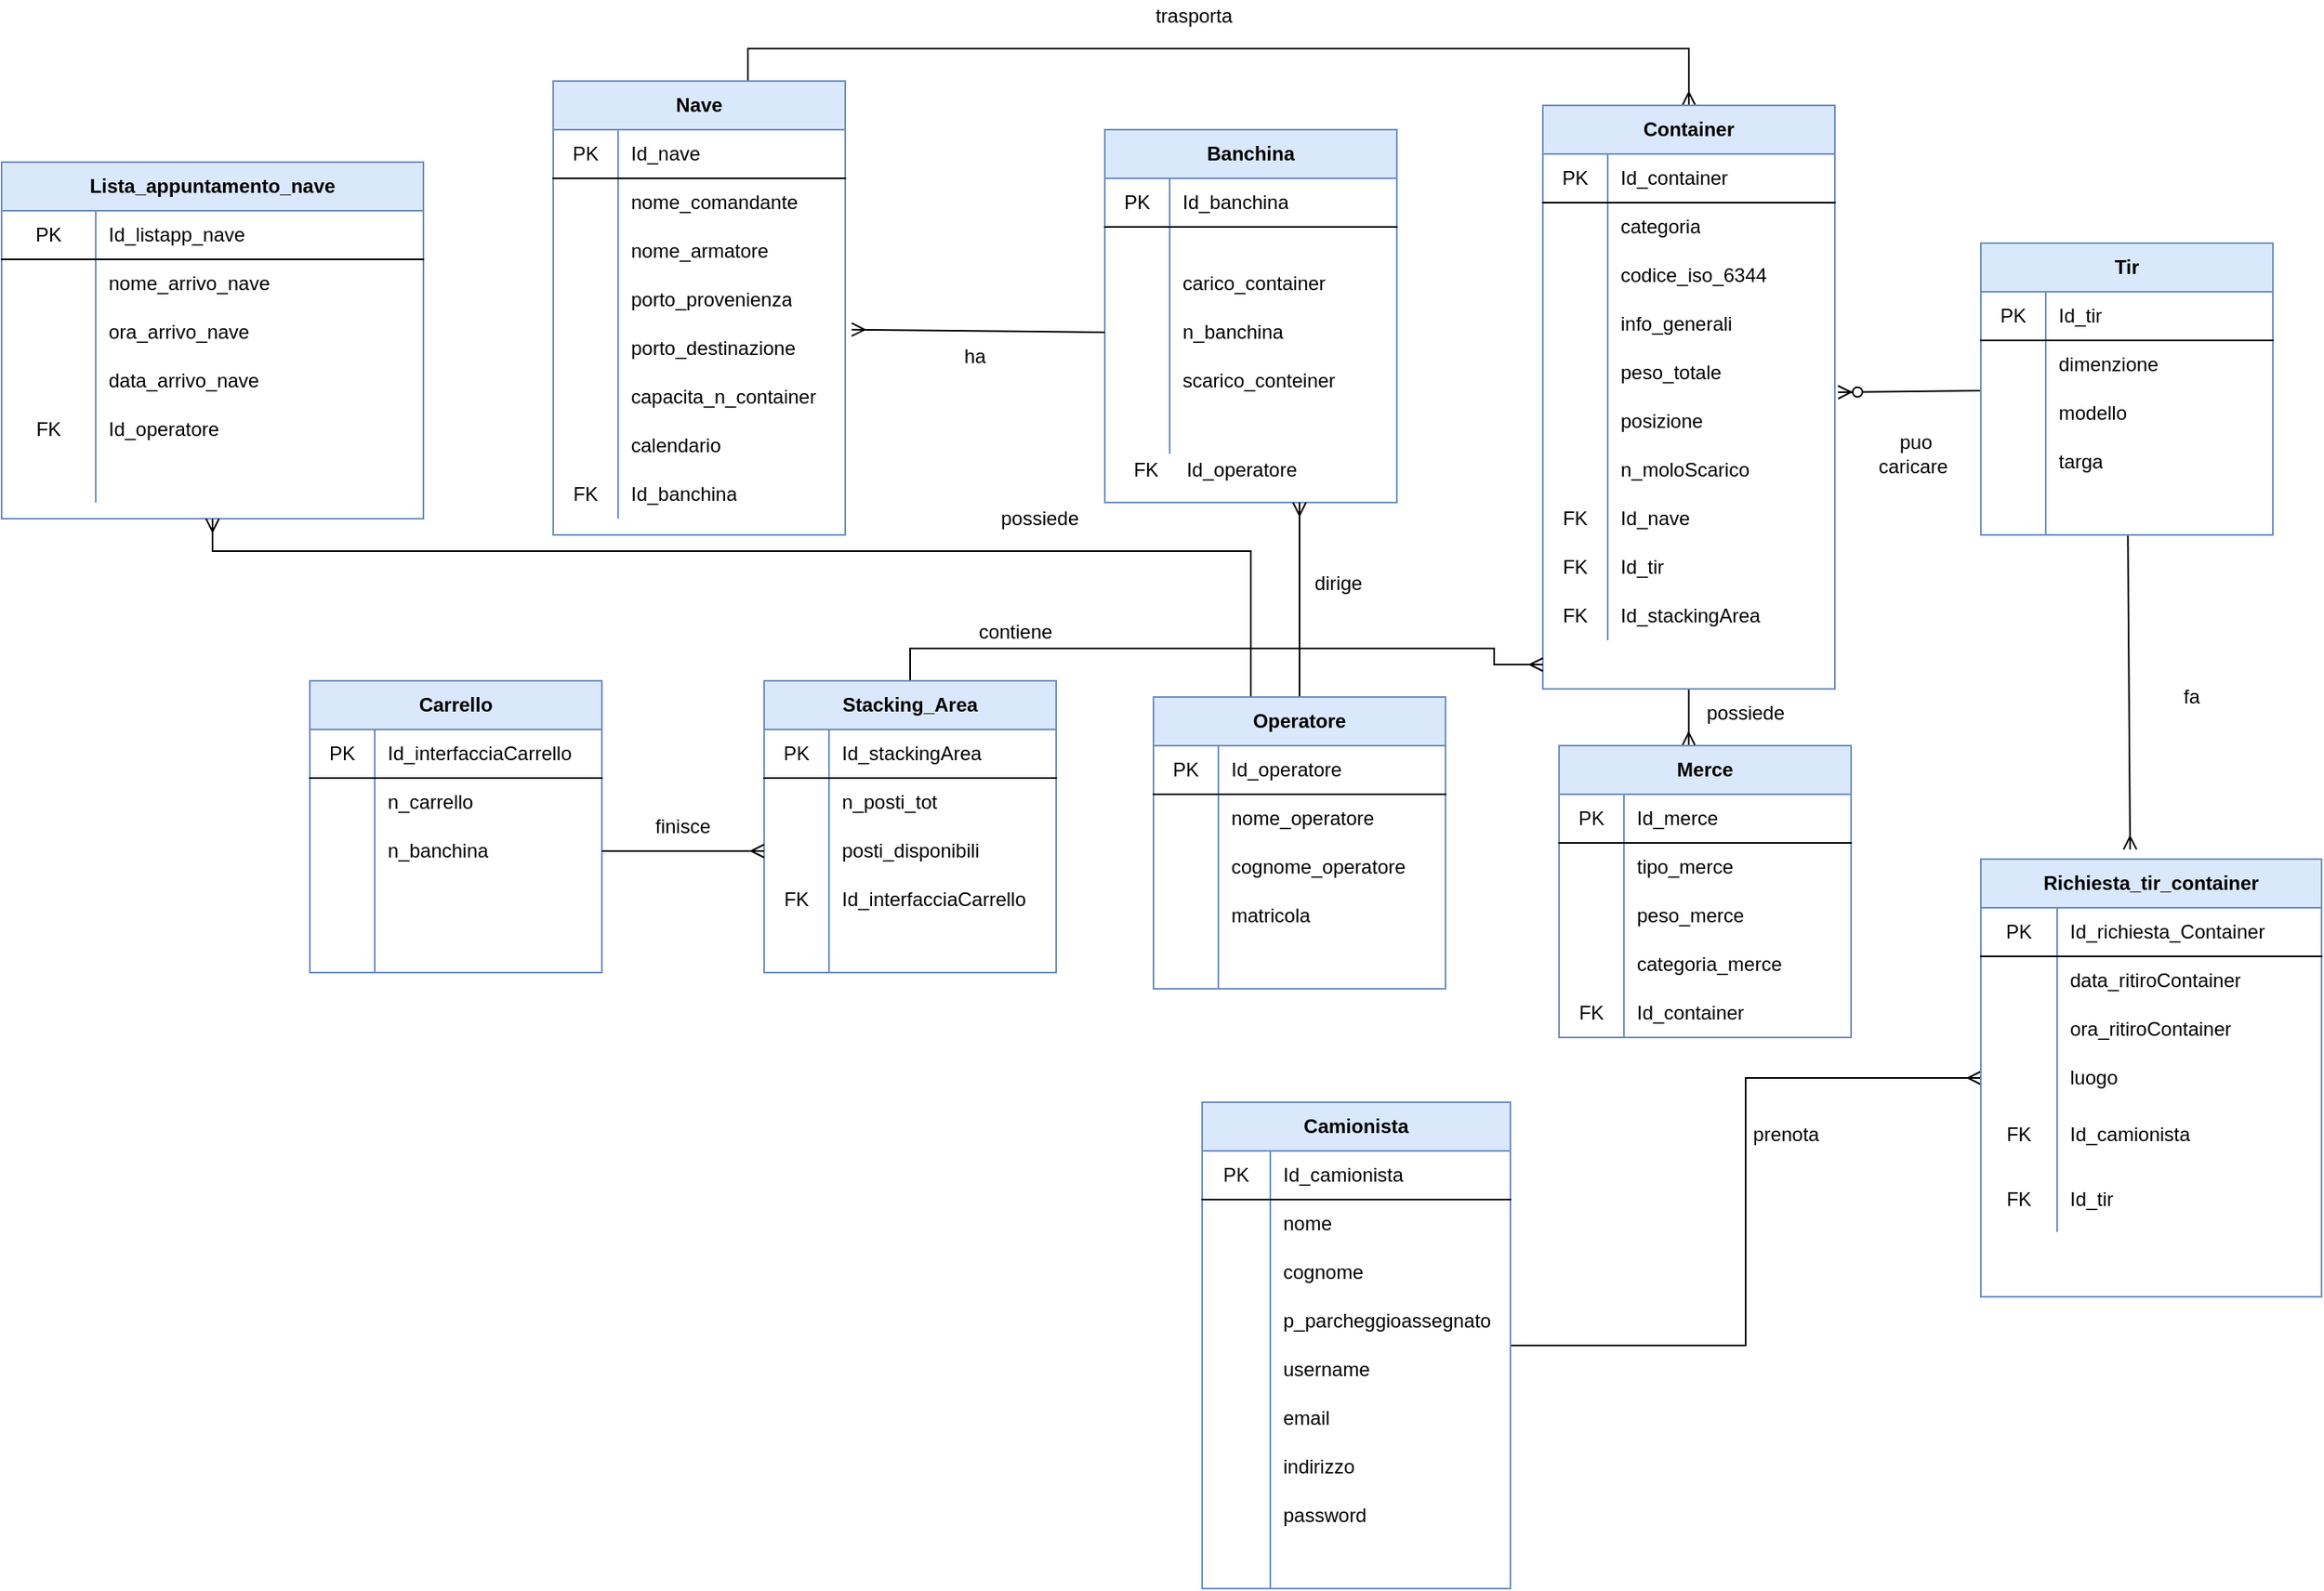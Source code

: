 <mxfile version="14.6.12" type="github">
  <diagram id="C5RBs43oDa-KdzZeNtuy" name="Page-1">
    <mxGraphModel dx="2190" dy="1812" grid="1" gridSize="10" guides="1" tooltips="1" connect="1" arrows="1" fold="1" page="1" pageScale="1" pageWidth="827" pageHeight="1169" math="0" shadow="0">
      <root>
        <mxCell id="WIyWlLk6GJQsqaUBKTNV-0" />
        <mxCell id="WIyWlLk6GJQsqaUBKTNV-1" parent="WIyWlLk6GJQsqaUBKTNV-0" />
        <mxCell id="Wq18mz23MPEGw6SeNV3w-151" style="edgeStyle=orthogonalEdgeStyle;rounded=0;orthogonalLoop=1;jettySize=auto;html=1;endArrow=ERmany;endFill=0;entryX=0.5;entryY=0;entryDx=0;entryDy=0;" parent="WIyWlLk6GJQsqaUBKTNV-1" source="Wq18mz23MPEGw6SeNV3w-0" target="Wq18mz23MPEGw6SeNV3w-32" edge="1">
          <mxGeometry relative="1" as="geometry">
            <mxPoint x="450" y="-50" as="targetPoint" />
            <Array as="points">
              <mxPoint x="30" y="-40" />
              <mxPoint x="610" y="-40" />
            </Array>
          </mxGeometry>
        </mxCell>
        <mxCell id="Wq18mz23MPEGw6SeNV3w-0" value="Nave" style="shape=table;html=1;whiteSpace=wrap;startSize=30;container=1;collapsible=0;childLayout=tableLayout;fixedRows=1;rowLines=0;fontStyle=1;align=center;fillColor=#dae8fc;strokeColor=#6c8ebf;" parent="WIyWlLk6GJQsqaUBKTNV-1" vertex="1">
          <mxGeometry x="-90" y="-20" width="180" height="280" as="geometry" />
        </mxCell>
        <mxCell id="Wq18mz23MPEGw6SeNV3w-1" value="" style="shape=partialRectangle;html=1;whiteSpace=wrap;collapsible=0;dropTarget=0;pointerEvents=0;fillColor=none;top=0;left=0;bottom=1;right=0;points=[[0,0.5],[1,0.5]];portConstraint=eastwest;" parent="Wq18mz23MPEGw6SeNV3w-0" vertex="1">
          <mxGeometry y="30" width="180" height="30" as="geometry" />
        </mxCell>
        <mxCell id="Wq18mz23MPEGw6SeNV3w-2" value="PK" style="shape=partialRectangle;html=1;whiteSpace=wrap;connectable=0;fillColor=none;top=0;left=0;bottom=0;right=0;overflow=hidden;" parent="Wq18mz23MPEGw6SeNV3w-1" vertex="1">
          <mxGeometry width="40" height="30" as="geometry" />
        </mxCell>
        <mxCell id="Wq18mz23MPEGw6SeNV3w-3" value="Id_nave" style="shape=partialRectangle;html=1;whiteSpace=wrap;connectable=0;fillColor=none;top=0;left=0;bottom=0;right=0;align=left;spacingLeft=6;overflow=hidden;" parent="Wq18mz23MPEGw6SeNV3w-1" vertex="1">
          <mxGeometry x="40" width="140" height="30" as="geometry" />
        </mxCell>
        <mxCell id="Wq18mz23MPEGw6SeNV3w-4" value="" style="shape=partialRectangle;html=1;whiteSpace=wrap;collapsible=0;dropTarget=0;pointerEvents=0;fillColor=none;top=0;left=0;bottom=0;right=0;points=[[0,0.5],[1,0.5]];portConstraint=eastwest;" parent="Wq18mz23MPEGw6SeNV3w-0" vertex="1">
          <mxGeometry y="60" width="180" height="30" as="geometry" />
        </mxCell>
        <mxCell id="Wq18mz23MPEGw6SeNV3w-5" value="" style="shape=partialRectangle;html=1;whiteSpace=wrap;connectable=0;fillColor=none;top=0;left=0;bottom=0;right=0;overflow=hidden;" parent="Wq18mz23MPEGw6SeNV3w-4" vertex="1">
          <mxGeometry width="40" height="30" as="geometry" />
        </mxCell>
        <mxCell id="Wq18mz23MPEGw6SeNV3w-6" value="nome_comandante" style="shape=partialRectangle;html=1;whiteSpace=wrap;connectable=0;fillColor=none;top=0;left=0;bottom=0;right=0;align=left;spacingLeft=6;overflow=hidden;" parent="Wq18mz23MPEGw6SeNV3w-4" vertex="1">
          <mxGeometry x="40" width="140" height="30" as="geometry" />
        </mxCell>
        <mxCell id="Wq18mz23MPEGw6SeNV3w-7" value="" style="shape=partialRectangle;html=1;whiteSpace=wrap;collapsible=0;dropTarget=0;pointerEvents=0;fillColor=none;top=0;left=0;bottom=0;right=0;points=[[0,0.5],[1,0.5]];portConstraint=eastwest;" parent="Wq18mz23MPEGw6SeNV3w-0" vertex="1">
          <mxGeometry y="90" width="180" height="30" as="geometry" />
        </mxCell>
        <mxCell id="Wq18mz23MPEGw6SeNV3w-8" value="" style="shape=partialRectangle;html=1;whiteSpace=wrap;connectable=0;fillColor=none;top=0;left=0;bottom=0;right=0;overflow=hidden;" parent="Wq18mz23MPEGw6SeNV3w-7" vertex="1">
          <mxGeometry width="40" height="30" as="geometry" />
        </mxCell>
        <mxCell id="Wq18mz23MPEGw6SeNV3w-9" value="nome_armatore" style="shape=partialRectangle;html=1;whiteSpace=wrap;connectable=0;fillColor=none;top=0;left=0;bottom=0;right=0;align=left;spacingLeft=6;overflow=hidden;" parent="Wq18mz23MPEGw6SeNV3w-7" vertex="1">
          <mxGeometry x="40" width="140" height="30" as="geometry" />
        </mxCell>
        <mxCell id="Wq18mz23MPEGw6SeNV3w-10" value="" style="shape=partialRectangle;html=1;whiteSpace=wrap;collapsible=0;dropTarget=0;pointerEvents=0;fillColor=none;top=0;left=0;bottom=0;right=0;points=[[0,0.5],[1,0.5]];portConstraint=eastwest;" parent="Wq18mz23MPEGw6SeNV3w-0" vertex="1">
          <mxGeometry y="120" width="180" height="30" as="geometry" />
        </mxCell>
        <mxCell id="Wq18mz23MPEGw6SeNV3w-11" value="" style="shape=partialRectangle;html=1;whiteSpace=wrap;connectable=0;fillColor=none;top=0;left=0;bottom=0;right=0;overflow=hidden;" parent="Wq18mz23MPEGw6SeNV3w-10" vertex="1">
          <mxGeometry width="40" height="30" as="geometry" />
        </mxCell>
        <mxCell id="Wq18mz23MPEGw6SeNV3w-12" value="porto_provenienza" style="shape=partialRectangle;html=1;whiteSpace=wrap;connectable=0;fillColor=none;top=0;left=0;bottom=0;right=0;align=left;spacingLeft=6;overflow=hidden;" parent="Wq18mz23MPEGw6SeNV3w-10" vertex="1">
          <mxGeometry x="40" width="140" height="30" as="geometry" />
        </mxCell>
        <mxCell id="2Kmw_vBwmTZmU1fa1A0G-0" value="" style="shape=partialRectangle;html=1;whiteSpace=wrap;collapsible=0;dropTarget=0;pointerEvents=0;fillColor=none;top=0;left=0;bottom=0;right=0;points=[[0,0.5],[1,0.5]];portConstraint=eastwest;" parent="Wq18mz23MPEGw6SeNV3w-0" vertex="1">
          <mxGeometry y="150" width="180" height="30" as="geometry" />
        </mxCell>
        <mxCell id="2Kmw_vBwmTZmU1fa1A0G-1" value="" style="shape=partialRectangle;html=1;whiteSpace=wrap;connectable=0;fillColor=none;top=0;left=0;bottom=0;right=0;overflow=hidden;" parent="2Kmw_vBwmTZmU1fa1A0G-0" vertex="1">
          <mxGeometry width="40" height="30" as="geometry" />
        </mxCell>
        <mxCell id="2Kmw_vBwmTZmU1fa1A0G-2" value="porto_destinazione" style="shape=partialRectangle;html=1;whiteSpace=wrap;connectable=0;fillColor=none;top=0;left=0;bottom=0;right=0;align=left;spacingLeft=6;overflow=hidden;" parent="2Kmw_vBwmTZmU1fa1A0G-0" vertex="1">
          <mxGeometry x="40" width="140" height="30" as="geometry" />
        </mxCell>
        <mxCell id="Wq18mz23MPEGw6SeNV3w-13" value="" style="shape=partialRectangle;html=1;whiteSpace=wrap;collapsible=0;dropTarget=0;pointerEvents=0;fillColor=none;top=0;left=0;bottom=0;right=0;points=[[0,0.5],[1,0.5]];portConstraint=eastwest;" parent="Wq18mz23MPEGw6SeNV3w-0" vertex="1">
          <mxGeometry y="180" width="180" height="30" as="geometry" />
        </mxCell>
        <mxCell id="Wq18mz23MPEGw6SeNV3w-14" value="" style="shape=partialRectangle;html=1;whiteSpace=wrap;connectable=0;fillColor=none;top=0;left=0;bottom=0;right=0;overflow=hidden;" parent="Wq18mz23MPEGw6SeNV3w-13" vertex="1">
          <mxGeometry width="40" height="30" as="geometry" />
        </mxCell>
        <mxCell id="Wq18mz23MPEGw6SeNV3w-15" value="capacita_n_container" style="shape=partialRectangle;html=1;whiteSpace=wrap;connectable=0;fillColor=none;top=0;left=0;bottom=0;right=0;align=left;spacingLeft=6;overflow=hidden;" parent="Wq18mz23MPEGw6SeNV3w-13" vertex="1">
          <mxGeometry x="40" width="140" height="30" as="geometry" />
        </mxCell>
        <mxCell id="2Kmw_vBwmTZmU1fa1A0G-21" value="" style="shape=partialRectangle;html=1;whiteSpace=wrap;collapsible=0;dropTarget=0;pointerEvents=0;fillColor=none;top=0;left=0;bottom=0;right=0;points=[[0,0.5],[1,0.5]];portConstraint=eastwest;" parent="Wq18mz23MPEGw6SeNV3w-0" vertex="1">
          <mxGeometry y="210" width="180" height="30" as="geometry" />
        </mxCell>
        <mxCell id="2Kmw_vBwmTZmU1fa1A0G-22" value="" style="shape=partialRectangle;html=1;whiteSpace=wrap;connectable=0;fillColor=none;top=0;left=0;bottom=0;right=0;overflow=hidden;" parent="2Kmw_vBwmTZmU1fa1A0G-21" vertex="1">
          <mxGeometry width="40" height="30" as="geometry" />
        </mxCell>
        <mxCell id="2Kmw_vBwmTZmU1fa1A0G-23" value="calendario" style="shape=partialRectangle;html=1;whiteSpace=wrap;connectable=0;fillColor=none;top=0;left=0;bottom=0;right=0;align=left;spacingLeft=6;overflow=hidden;" parent="2Kmw_vBwmTZmU1fa1A0G-21" vertex="1">
          <mxGeometry x="40" width="140" height="30" as="geometry" />
        </mxCell>
        <mxCell id="Wq18mz23MPEGw6SeNV3w-155" value="" style="shape=partialRectangle;html=1;whiteSpace=wrap;collapsible=0;dropTarget=0;pointerEvents=0;fillColor=none;top=0;left=0;bottom=0;right=0;points=[[0,0.5],[1,0.5]];portConstraint=eastwest;" parent="Wq18mz23MPEGw6SeNV3w-0" vertex="1">
          <mxGeometry y="240" width="180" height="30" as="geometry" />
        </mxCell>
        <mxCell id="Wq18mz23MPEGw6SeNV3w-156" value="FK" style="shape=partialRectangle;html=1;whiteSpace=wrap;connectable=0;fillColor=none;top=0;left=0;bottom=0;right=0;overflow=hidden;" parent="Wq18mz23MPEGw6SeNV3w-155" vertex="1">
          <mxGeometry width="40" height="30" as="geometry" />
        </mxCell>
        <mxCell id="Wq18mz23MPEGw6SeNV3w-157" value="Id_banchina" style="shape=partialRectangle;html=1;whiteSpace=wrap;connectable=0;fillColor=none;top=0;left=0;bottom=0;right=0;align=left;spacingLeft=6;overflow=hidden;" parent="Wq18mz23MPEGw6SeNV3w-155" vertex="1">
          <mxGeometry x="40" width="140" height="30" as="geometry" />
        </mxCell>
        <mxCell id="Wq18mz23MPEGw6SeNV3w-16" value="Banchina" style="shape=table;html=1;whiteSpace=wrap;startSize=30;container=1;collapsible=0;childLayout=tableLayout;fixedRows=1;rowLines=0;fontStyle=1;align=center;fillColor=#dae8fc;strokeColor=#6c8ebf;" parent="WIyWlLk6GJQsqaUBKTNV-1" vertex="1">
          <mxGeometry x="250" y="10" width="180" height="230" as="geometry" />
        </mxCell>
        <mxCell id="Wq18mz23MPEGw6SeNV3w-17" value="" style="shape=partialRectangle;html=1;whiteSpace=wrap;collapsible=0;dropTarget=0;pointerEvents=0;fillColor=none;top=0;left=0;bottom=1;right=0;points=[[0,0.5],[1,0.5]];portConstraint=eastwest;" parent="Wq18mz23MPEGw6SeNV3w-16" vertex="1">
          <mxGeometry y="30" width="180" height="30" as="geometry" />
        </mxCell>
        <mxCell id="Wq18mz23MPEGw6SeNV3w-18" value="PK" style="shape=partialRectangle;html=1;whiteSpace=wrap;connectable=0;fillColor=none;top=0;left=0;bottom=0;right=0;overflow=hidden;" parent="Wq18mz23MPEGw6SeNV3w-17" vertex="1">
          <mxGeometry width="40" height="30" as="geometry" />
        </mxCell>
        <mxCell id="Wq18mz23MPEGw6SeNV3w-19" value="Id_banchina" style="shape=partialRectangle;html=1;whiteSpace=wrap;connectable=0;fillColor=none;top=0;left=0;bottom=0;right=0;align=left;spacingLeft=6;overflow=hidden;" parent="Wq18mz23MPEGw6SeNV3w-17" vertex="1">
          <mxGeometry x="40" width="140" height="30" as="geometry" />
        </mxCell>
        <mxCell id="Wq18mz23MPEGw6SeNV3w-20" value="" style="shape=partialRectangle;html=1;whiteSpace=wrap;collapsible=0;dropTarget=0;pointerEvents=0;fillColor=none;top=0;left=0;bottom=0;right=0;points=[[0,0.5],[1,0.5]];portConstraint=eastwest;" parent="Wq18mz23MPEGw6SeNV3w-16" vertex="1">
          <mxGeometry y="60" width="180" height="20" as="geometry" />
        </mxCell>
        <mxCell id="Wq18mz23MPEGw6SeNV3w-21" value="" style="shape=partialRectangle;html=1;whiteSpace=wrap;connectable=0;fillColor=none;top=0;left=0;bottom=0;right=0;overflow=hidden;" parent="Wq18mz23MPEGw6SeNV3w-20" vertex="1">
          <mxGeometry width="40" height="20" as="geometry" />
        </mxCell>
        <mxCell id="Wq18mz23MPEGw6SeNV3w-22" value="" style="shape=partialRectangle;html=1;whiteSpace=wrap;connectable=0;fillColor=none;top=0;left=0;bottom=0;right=0;align=left;spacingLeft=6;overflow=hidden;" parent="Wq18mz23MPEGw6SeNV3w-20" vertex="1">
          <mxGeometry x="40" width="140" height="20" as="geometry" />
        </mxCell>
        <mxCell id="Wq18mz23MPEGw6SeNV3w-23" value="" style="shape=partialRectangle;html=1;whiteSpace=wrap;collapsible=0;dropTarget=0;pointerEvents=0;fillColor=none;top=0;left=0;bottom=0;right=0;points=[[0,0.5],[1,0.5]];portConstraint=eastwest;" parent="Wq18mz23MPEGw6SeNV3w-16" vertex="1">
          <mxGeometry y="80" width="180" height="30" as="geometry" />
        </mxCell>
        <mxCell id="Wq18mz23MPEGw6SeNV3w-24" value="" style="shape=partialRectangle;html=1;whiteSpace=wrap;connectable=0;fillColor=none;top=0;left=0;bottom=0;right=0;overflow=hidden;" parent="Wq18mz23MPEGw6SeNV3w-23" vertex="1">
          <mxGeometry width="40" height="30" as="geometry" />
        </mxCell>
        <mxCell id="Wq18mz23MPEGw6SeNV3w-25" value="carico_container" style="shape=partialRectangle;html=1;whiteSpace=wrap;connectable=0;fillColor=none;top=0;left=0;bottom=0;right=0;align=left;spacingLeft=6;overflow=hidden;" parent="Wq18mz23MPEGw6SeNV3w-23" vertex="1">
          <mxGeometry x="40" width="140" height="30" as="geometry" />
        </mxCell>
        <mxCell id="Wq18mz23MPEGw6SeNV3w-26" value="" style="shape=partialRectangle;html=1;whiteSpace=wrap;collapsible=0;dropTarget=0;pointerEvents=0;fillColor=none;top=0;left=0;bottom=0;right=0;points=[[0,0.5],[1,0.5]];portConstraint=eastwest;" parent="Wq18mz23MPEGw6SeNV3w-16" vertex="1">
          <mxGeometry y="110" width="180" height="30" as="geometry" />
        </mxCell>
        <mxCell id="Wq18mz23MPEGw6SeNV3w-27" value="" style="shape=partialRectangle;html=1;whiteSpace=wrap;connectable=0;fillColor=none;top=0;left=0;bottom=0;right=0;overflow=hidden;" parent="Wq18mz23MPEGw6SeNV3w-26" vertex="1">
          <mxGeometry width="40" height="30" as="geometry" />
        </mxCell>
        <mxCell id="Wq18mz23MPEGw6SeNV3w-28" value="n_banchina" style="shape=partialRectangle;html=1;whiteSpace=wrap;connectable=0;fillColor=none;top=0;left=0;bottom=0;right=0;align=left;spacingLeft=6;overflow=hidden;" parent="Wq18mz23MPEGw6SeNV3w-26" vertex="1">
          <mxGeometry x="40" width="140" height="30" as="geometry" />
        </mxCell>
        <mxCell id="Wq18mz23MPEGw6SeNV3w-29" value="" style="shape=partialRectangle;html=1;whiteSpace=wrap;collapsible=0;dropTarget=0;pointerEvents=0;fillColor=none;top=0;left=0;bottom=0;right=0;points=[[0,0.5],[1,0.5]];portConstraint=eastwest;" parent="Wq18mz23MPEGw6SeNV3w-16" vertex="1">
          <mxGeometry y="140" width="180" height="30" as="geometry" />
        </mxCell>
        <mxCell id="Wq18mz23MPEGw6SeNV3w-30" value="" style="shape=partialRectangle;html=1;whiteSpace=wrap;connectable=0;fillColor=none;top=0;left=0;bottom=0;right=0;overflow=hidden;" parent="Wq18mz23MPEGw6SeNV3w-29" vertex="1">
          <mxGeometry width="40" height="30" as="geometry" />
        </mxCell>
        <mxCell id="Wq18mz23MPEGw6SeNV3w-31" value="scarico_conteiner" style="shape=partialRectangle;html=1;whiteSpace=wrap;connectable=0;fillColor=none;top=0;left=0;bottom=0;right=0;align=left;spacingLeft=6;overflow=hidden;" parent="Wq18mz23MPEGw6SeNV3w-29" vertex="1">
          <mxGeometry x="40" width="140" height="30" as="geometry" />
        </mxCell>
        <mxCell id="2Kmw_vBwmTZmU1fa1A0G-10" value="" style="shape=partialRectangle;html=1;whiteSpace=wrap;collapsible=0;dropTarget=0;pointerEvents=0;fillColor=none;top=0;left=0;bottom=0;right=0;points=[[0,0.5],[1,0.5]];portConstraint=eastwest;" parent="Wq18mz23MPEGw6SeNV3w-16" vertex="1">
          <mxGeometry y="170" width="180" height="30" as="geometry" />
        </mxCell>
        <mxCell id="2Kmw_vBwmTZmU1fa1A0G-11" value="" style="shape=partialRectangle;html=1;whiteSpace=wrap;connectable=0;fillColor=none;top=0;left=0;bottom=0;right=0;overflow=hidden;" parent="2Kmw_vBwmTZmU1fa1A0G-10" vertex="1">
          <mxGeometry width="40" height="30" as="geometry" />
        </mxCell>
        <mxCell id="2Kmw_vBwmTZmU1fa1A0G-12" value="" style="shape=partialRectangle;html=1;whiteSpace=wrap;connectable=0;fillColor=none;top=0;left=0;bottom=0;right=0;align=left;spacingLeft=6;overflow=hidden;" parent="2Kmw_vBwmTZmU1fa1A0G-10" vertex="1">
          <mxGeometry x="40" width="140" height="30" as="geometry" />
        </mxCell>
        <mxCell id="Wq18mz23MPEGw6SeNV3w-212" style="edgeStyle=none;rounded=0;orthogonalLoop=1;jettySize=auto;html=1;entryX=0.444;entryY=0;entryDx=0;entryDy=0;entryPerimeter=0;endArrow=ERmany;endFill=0;" parent="WIyWlLk6GJQsqaUBKTNV-1" source="Wq18mz23MPEGw6SeNV3w-32" target="Wq18mz23MPEGw6SeNV3w-51" edge="1">
          <mxGeometry relative="1" as="geometry" />
        </mxCell>
        <mxCell id="Wq18mz23MPEGw6SeNV3w-32" value="Container" style="shape=table;html=1;whiteSpace=wrap;startSize=30;container=1;collapsible=0;childLayout=tableLayout;fixedRows=1;rowLines=0;fontStyle=1;align=center;fillColor=#dae8fc;strokeColor=#6c8ebf;" parent="WIyWlLk6GJQsqaUBKTNV-1" vertex="1">
          <mxGeometry x="520" y="-5" width="180" height="360" as="geometry" />
        </mxCell>
        <mxCell id="Wq18mz23MPEGw6SeNV3w-33" value="" style="shape=partialRectangle;html=1;whiteSpace=wrap;collapsible=0;dropTarget=0;pointerEvents=0;fillColor=none;top=0;left=0;bottom=1;right=0;points=[[0,0.5],[1,0.5]];portConstraint=eastwest;" parent="Wq18mz23MPEGw6SeNV3w-32" vertex="1">
          <mxGeometry y="30" width="180" height="30" as="geometry" />
        </mxCell>
        <mxCell id="Wq18mz23MPEGw6SeNV3w-34" value="PK" style="shape=partialRectangle;html=1;whiteSpace=wrap;connectable=0;fillColor=none;top=0;left=0;bottom=0;right=0;overflow=hidden;" parent="Wq18mz23MPEGw6SeNV3w-33" vertex="1">
          <mxGeometry width="40" height="30" as="geometry" />
        </mxCell>
        <mxCell id="Wq18mz23MPEGw6SeNV3w-35" value="Id_container" style="shape=partialRectangle;html=1;whiteSpace=wrap;connectable=0;fillColor=none;top=0;left=0;bottom=0;right=0;align=left;spacingLeft=6;overflow=hidden;" parent="Wq18mz23MPEGw6SeNV3w-33" vertex="1">
          <mxGeometry x="40" width="140" height="30" as="geometry" />
        </mxCell>
        <mxCell id="Wq18mz23MPEGw6SeNV3w-36" value="" style="shape=partialRectangle;html=1;whiteSpace=wrap;collapsible=0;dropTarget=0;pointerEvents=0;fillColor=none;top=0;left=0;bottom=0;right=0;points=[[0,0.5],[1,0.5]];portConstraint=eastwest;" parent="Wq18mz23MPEGw6SeNV3w-32" vertex="1">
          <mxGeometry y="60" width="180" height="30" as="geometry" />
        </mxCell>
        <mxCell id="Wq18mz23MPEGw6SeNV3w-37" value="" style="shape=partialRectangle;html=1;whiteSpace=wrap;connectable=0;fillColor=none;top=0;left=0;bottom=0;right=0;overflow=hidden;" parent="Wq18mz23MPEGw6SeNV3w-36" vertex="1">
          <mxGeometry width="40" height="30" as="geometry" />
        </mxCell>
        <mxCell id="Wq18mz23MPEGw6SeNV3w-38" value="categoria" style="shape=partialRectangle;html=1;whiteSpace=wrap;connectable=0;fillColor=none;top=0;left=0;bottom=0;right=0;align=left;spacingLeft=6;overflow=hidden;" parent="Wq18mz23MPEGw6SeNV3w-36" vertex="1">
          <mxGeometry x="40" width="140" height="30" as="geometry" />
        </mxCell>
        <mxCell id="Wq18mz23MPEGw6SeNV3w-39" value="" style="shape=partialRectangle;html=1;whiteSpace=wrap;collapsible=0;dropTarget=0;pointerEvents=0;fillColor=none;top=0;left=0;bottom=0;right=0;points=[[0,0.5],[1,0.5]];portConstraint=eastwest;" parent="Wq18mz23MPEGw6SeNV3w-32" vertex="1">
          <mxGeometry y="90" width="180" height="30" as="geometry" />
        </mxCell>
        <mxCell id="Wq18mz23MPEGw6SeNV3w-40" value="" style="shape=partialRectangle;html=1;whiteSpace=wrap;connectable=0;fillColor=none;top=0;left=0;bottom=0;right=0;overflow=hidden;" parent="Wq18mz23MPEGw6SeNV3w-39" vertex="1">
          <mxGeometry width="40" height="30" as="geometry" />
        </mxCell>
        <mxCell id="Wq18mz23MPEGw6SeNV3w-41" value="codice_iso_6344" style="shape=partialRectangle;html=1;whiteSpace=wrap;connectable=0;fillColor=none;top=0;left=0;bottom=0;right=0;align=left;spacingLeft=6;overflow=hidden;" parent="Wq18mz23MPEGw6SeNV3w-39" vertex="1">
          <mxGeometry x="40" width="140" height="30" as="geometry" />
        </mxCell>
        <mxCell id="Wq18mz23MPEGw6SeNV3w-42" value="" style="shape=partialRectangle;html=1;whiteSpace=wrap;collapsible=0;dropTarget=0;pointerEvents=0;fillColor=none;top=0;left=0;bottom=0;right=0;points=[[0,0.5],[1,0.5]];portConstraint=eastwest;" parent="Wq18mz23MPEGw6SeNV3w-32" vertex="1">
          <mxGeometry y="120" width="180" height="30" as="geometry" />
        </mxCell>
        <mxCell id="Wq18mz23MPEGw6SeNV3w-43" value="" style="shape=partialRectangle;html=1;whiteSpace=wrap;connectable=0;fillColor=none;top=0;left=0;bottom=0;right=0;overflow=hidden;" parent="Wq18mz23MPEGw6SeNV3w-42" vertex="1">
          <mxGeometry width="40" height="30" as="geometry" />
        </mxCell>
        <mxCell id="Wq18mz23MPEGw6SeNV3w-44" value="info_generali" style="shape=partialRectangle;html=1;whiteSpace=wrap;connectable=0;fillColor=none;top=0;left=0;bottom=0;right=0;align=left;spacingLeft=6;overflow=hidden;" parent="Wq18mz23MPEGw6SeNV3w-42" vertex="1">
          <mxGeometry x="40" width="140" height="30" as="geometry" />
        </mxCell>
        <mxCell id="Wq18mz23MPEGw6SeNV3w-45" value="" style="shape=partialRectangle;html=1;whiteSpace=wrap;collapsible=0;dropTarget=0;pointerEvents=0;fillColor=none;top=0;left=0;bottom=0;right=0;points=[[0,0.5],[1,0.5]];portConstraint=eastwest;" parent="Wq18mz23MPEGw6SeNV3w-32" vertex="1">
          <mxGeometry y="150" width="180" height="30" as="geometry" />
        </mxCell>
        <mxCell id="Wq18mz23MPEGw6SeNV3w-46" value="" style="shape=partialRectangle;html=1;whiteSpace=wrap;connectable=0;fillColor=none;top=0;left=0;bottom=0;right=0;overflow=hidden;" parent="Wq18mz23MPEGw6SeNV3w-45" vertex="1">
          <mxGeometry width="40" height="30" as="geometry" />
        </mxCell>
        <mxCell id="Wq18mz23MPEGw6SeNV3w-47" value="peso_totale" style="shape=partialRectangle;html=1;whiteSpace=wrap;connectable=0;fillColor=none;top=0;left=0;bottom=0;right=0;align=left;spacingLeft=6;overflow=hidden;" parent="Wq18mz23MPEGw6SeNV3w-45" vertex="1">
          <mxGeometry x="40" width="140" height="30" as="geometry" />
        </mxCell>
        <mxCell id="Wq18mz23MPEGw6SeNV3w-48" value="" style="shape=partialRectangle;html=1;whiteSpace=wrap;collapsible=0;dropTarget=0;pointerEvents=0;fillColor=none;top=0;left=0;bottom=0;right=0;points=[[0,0.5],[1,0.5]];portConstraint=eastwest;" parent="Wq18mz23MPEGw6SeNV3w-32" vertex="1">
          <mxGeometry y="180" width="180" height="30" as="geometry" />
        </mxCell>
        <mxCell id="Wq18mz23MPEGw6SeNV3w-49" value="" style="shape=partialRectangle;html=1;whiteSpace=wrap;connectable=0;fillColor=none;top=0;left=0;bottom=0;right=0;overflow=hidden;" parent="Wq18mz23MPEGw6SeNV3w-48" vertex="1">
          <mxGeometry width="40" height="30" as="geometry" />
        </mxCell>
        <mxCell id="Wq18mz23MPEGw6SeNV3w-50" value="posizione" style="shape=partialRectangle;html=1;whiteSpace=wrap;connectable=0;fillColor=none;top=0;left=0;bottom=0;right=0;align=left;spacingLeft=6;overflow=hidden;" parent="Wq18mz23MPEGw6SeNV3w-48" vertex="1">
          <mxGeometry x="40" width="140" height="30" as="geometry" />
        </mxCell>
        <mxCell id="2Kmw_vBwmTZmU1fa1A0G-3" value="" style="shape=partialRectangle;html=1;whiteSpace=wrap;collapsible=0;dropTarget=0;pointerEvents=0;fillColor=none;top=0;left=0;bottom=0;right=0;points=[[0,0.5],[1,0.5]];portConstraint=eastwest;" parent="Wq18mz23MPEGw6SeNV3w-32" vertex="1">
          <mxGeometry y="210" width="180" height="30" as="geometry" />
        </mxCell>
        <mxCell id="2Kmw_vBwmTZmU1fa1A0G-4" value="" style="shape=partialRectangle;html=1;whiteSpace=wrap;connectable=0;fillColor=none;top=0;left=0;bottom=0;right=0;overflow=hidden;" parent="2Kmw_vBwmTZmU1fa1A0G-3" vertex="1">
          <mxGeometry width="40" height="30" as="geometry" />
        </mxCell>
        <mxCell id="2Kmw_vBwmTZmU1fa1A0G-5" value="n_moloScarico" style="shape=partialRectangle;html=1;whiteSpace=wrap;connectable=0;fillColor=none;top=0;left=0;bottom=0;right=0;align=left;spacingLeft=6;overflow=hidden;" parent="2Kmw_vBwmTZmU1fa1A0G-3" vertex="1">
          <mxGeometry x="40" width="140" height="30" as="geometry" />
        </mxCell>
        <mxCell id="Wq18mz23MPEGw6SeNV3w-158" value="" style="shape=partialRectangle;html=1;whiteSpace=wrap;collapsible=0;dropTarget=0;pointerEvents=0;fillColor=none;top=0;left=0;bottom=0;right=0;points=[[0,0.5],[1,0.5]];portConstraint=eastwest;" parent="Wq18mz23MPEGw6SeNV3w-32" vertex="1">
          <mxGeometry y="240" width="180" height="30" as="geometry" />
        </mxCell>
        <mxCell id="Wq18mz23MPEGw6SeNV3w-159" value="FK" style="shape=partialRectangle;html=1;whiteSpace=wrap;connectable=0;fillColor=none;top=0;left=0;bottom=0;right=0;overflow=hidden;" parent="Wq18mz23MPEGw6SeNV3w-158" vertex="1">
          <mxGeometry width="40" height="30" as="geometry" />
        </mxCell>
        <mxCell id="Wq18mz23MPEGw6SeNV3w-160" value="Id_nave" style="shape=partialRectangle;html=1;whiteSpace=wrap;connectable=0;fillColor=none;top=0;left=0;bottom=0;right=0;align=left;spacingLeft=6;overflow=hidden;" parent="Wq18mz23MPEGw6SeNV3w-158" vertex="1">
          <mxGeometry x="40" width="140" height="30" as="geometry" />
        </mxCell>
        <mxCell id="Wq18mz23MPEGw6SeNV3w-161" value="" style="shape=partialRectangle;html=1;whiteSpace=wrap;collapsible=0;dropTarget=0;pointerEvents=0;fillColor=none;top=0;left=0;bottom=0;right=0;points=[[0,0.5],[1,0.5]];portConstraint=eastwest;" parent="Wq18mz23MPEGw6SeNV3w-32" vertex="1">
          <mxGeometry y="270" width="180" height="30" as="geometry" />
        </mxCell>
        <mxCell id="Wq18mz23MPEGw6SeNV3w-162" value="FK" style="shape=partialRectangle;html=1;whiteSpace=wrap;connectable=0;fillColor=none;top=0;left=0;bottom=0;right=0;overflow=hidden;" parent="Wq18mz23MPEGw6SeNV3w-161" vertex="1">
          <mxGeometry width="40" height="30" as="geometry" />
        </mxCell>
        <mxCell id="Wq18mz23MPEGw6SeNV3w-163" value="Id_tir" style="shape=partialRectangle;html=1;whiteSpace=wrap;connectable=0;fillColor=none;top=0;left=0;bottom=0;right=0;align=left;spacingLeft=6;overflow=hidden;" parent="Wq18mz23MPEGw6SeNV3w-161" vertex="1">
          <mxGeometry x="40" width="140" height="30" as="geometry" />
        </mxCell>
        <mxCell id="tBS7VfUSeo1zEQWRCGZT-0" value="" style="shape=partialRectangle;html=1;whiteSpace=wrap;collapsible=0;dropTarget=0;pointerEvents=0;fillColor=none;top=0;left=0;bottom=0;right=0;points=[[0,0.5],[1,0.5]];portConstraint=eastwest;" vertex="1" parent="Wq18mz23MPEGw6SeNV3w-32">
          <mxGeometry y="300" width="180" height="30" as="geometry" />
        </mxCell>
        <mxCell id="tBS7VfUSeo1zEQWRCGZT-1" value="FK" style="shape=partialRectangle;html=1;whiteSpace=wrap;connectable=0;fillColor=none;top=0;left=0;bottom=0;right=0;overflow=hidden;" vertex="1" parent="tBS7VfUSeo1zEQWRCGZT-0">
          <mxGeometry width="40" height="30" as="geometry" />
        </mxCell>
        <mxCell id="tBS7VfUSeo1zEQWRCGZT-2" value="Id_stackingArea" style="shape=partialRectangle;html=1;whiteSpace=wrap;connectable=0;fillColor=none;top=0;left=0;bottom=0;right=0;align=left;spacingLeft=6;overflow=hidden;" vertex="1" parent="tBS7VfUSeo1zEQWRCGZT-0">
          <mxGeometry x="40" width="140" height="30" as="geometry" />
        </mxCell>
        <mxCell id="Wq18mz23MPEGw6SeNV3w-51" value="Merce" style="shape=table;html=1;whiteSpace=wrap;startSize=30;container=1;collapsible=0;childLayout=tableLayout;fixedRows=1;rowLines=0;fontStyle=1;align=center;fillColor=#dae8fc;strokeColor=#6c8ebf;" parent="WIyWlLk6GJQsqaUBKTNV-1" vertex="1">
          <mxGeometry x="530" y="390" width="180" height="180" as="geometry" />
        </mxCell>
        <mxCell id="Wq18mz23MPEGw6SeNV3w-52" value="" style="shape=partialRectangle;html=1;whiteSpace=wrap;collapsible=0;dropTarget=0;pointerEvents=0;fillColor=none;top=0;left=0;bottom=1;right=0;points=[[0,0.5],[1,0.5]];portConstraint=eastwest;" parent="Wq18mz23MPEGw6SeNV3w-51" vertex="1">
          <mxGeometry y="30" width="180" height="30" as="geometry" />
        </mxCell>
        <mxCell id="Wq18mz23MPEGw6SeNV3w-53" value="PK" style="shape=partialRectangle;html=1;whiteSpace=wrap;connectable=0;fillColor=none;top=0;left=0;bottom=0;right=0;overflow=hidden;" parent="Wq18mz23MPEGw6SeNV3w-52" vertex="1">
          <mxGeometry width="40" height="30" as="geometry" />
        </mxCell>
        <mxCell id="Wq18mz23MPEGw6SeNV3w-54" value="Id_merce" style="shape=partialRectangle;html=1;whiteSpace=wrap;connectable=0;fillColor=none;top=0;left=0;bottom=0;right=0;align=left;spacingLeft=6;overflow=hidden;" parent="Wq18mz23MPEGw6SeNV3w-52" vertex="1">
          <mxGeometry x="40" width="140" height="30" as="geometry" />
        </mxCell>
        <mxCell id="Wq18mz23MPEGw6SeNV3w-55" value="" style="shape=partialRectangle;html=1;whiteSpace=wrap;collapsible=0;dropTarget=0;pointerEvents=0;fillColor=none;top=0;left=0;bottom=0;right=0;points=[[0,0.5],[1,0.5]];portConstraint=eastwest;" parent="Wq18mz23MPEGw6SeNV3w-51" vertex="1">
          <mxGeometry y="60" width="180" height="30" as="geometry" />
        </mxCell>
        <mxCell id="Wq18mz23MPEGw6SeNV3w-56" value="" style="shape=partialRectangle;html=1;whiteSpace=wrap;connectable=0;fillColor=none;top=0;left=0;bottom=0;right=0;overflow=hidden;" parent="Wq18mz23MPEGw6SeNV3w-55" vertex="1">
          <mxGeometry width="40" height="30" as="geometry" />
        </mxCell>
        <mxCell id="Wq18mz23MPEGw6SeNV3w-57" value="tipo_merce" style="shape=partialRectangle;html=1;whiteSpace=wrap;connectable=0;fillColor=none;top=0;left=0;bottom=0;right=0;align=left;spacingLeft=6;overflow=hidden;" parent="Wq18mz23MPEGw6SeNV3w-55" vertex="1">
          <mxGeometry x="40" width="140" height="30" as="geometry" />
        </mxCell>
        <mxCell id="Wq18mz23MPEGw6SeNV3w-58" value="" style="shape=partialRectangle;html=1;whiteSpace=wrap;collapsible=0;dropTarget=0;pointerEvents=0;fillColor=none;top=0;left=0;bottom=0;right=0;points=[[0,0.5],[1,0.5]];portConstraint=eastwest;" parent="Wq18mz23MPEGw6SeNV3w-51" vertex="1">
          <mxGeometry y="90" width="180" height="30" as="geometry" />
        </mxCell>
        <mxCell id="Wq18mz23MPEGw6SeNV3w-59" value="" style="shape=partialRectangle;html=1;whiteSpace=wrap;connectable=0;fillColor=none;top=0;left=0;bottom=0;right=0;overflow=hidden;" parent="Wq18mz23MPEGw6SeNV3w-58" vertex="1">
          <mxGeometry width="40" height="30" as="geometry" />
        </mxCell>
        <mxCell id="Wq18mz23MPEGw6SeNV3w-60" value="peso_merce" style="shape=partialRectangle;html=1;whiteSpace=wrap;connectable=0;fillColor=none;top=0;left=0;bottom=0;right=0;align=left;spacingLeft=6;overflow=hidden;" parent="Wq18mz23MPEGw6SeNV3w-58" vertex="1">
          <mxGeometry x="40" width="140" height="30" as="geometry" />
        </mxCell>
        <mxCell id="Wq18mz23MPEGw6SeNV3w-61" value="" style="shape=partialRectangle;html=1;whiteSpace=wrap;collapsible=0;dropTarget=0;pointerEvents=0;fillColor=none;top=0;left=0;bottom=0;right=0;points=[[0,0.5],[1,0.5]];portConstraint=eastwest;" parent="Wq18mz23MPEGw6SeNV3w-51" vertex="1">
          <mxGeometry y="120" width="180" height="30" as="geometry" />
        </mxCell>
        <mxCell id="Wq18mz23MPEGw6SeNV3w-62" value="" style="shape=partialRectangle;html=1;whiteSpace=wrap;connectable=0;fillColor=none;top=0;left=0;bottom=0;right=0;overflow=hidden;" parent="Wq18mz23MPEGw6SeNV3w-61" vertex="1">
          <mxGeometry width="40" height="30" as="geometry" />
        </mxCell>
        <mxCell id="Wq18mz23MPEGw6SeNV3w-63" value="categoria_merce" style="shape=partialRectangle;html=1;whiteSpace=wrap;connectable=0;fillColor=none;top=0;left=0;bottom=0;right=0;align=left;spacingLeft=6;overflow=hidden;" parent="Wq18mz23MPEGw6SeNV3w-61" vertex="1">
          <mxGeometry x="40" width="140" height="30" as="geometry" />
        </mxCell>
        <mxCell id="Wq18mz23MPEGw6SeNV3w-64" value="" style="shape=partialRectangle;html=1;whiteSpace=wrap;collapsible=0;dropTarget=0;pointerEvents=0;fillColor=none;top=0;left=0;bottom=0;right=0;points=[[0,0.5],[1,0.5]];portConstraint=eastwest;" parent="Wq18mz23MPEGw6SeNV3w-51" vertex="1">
          <mxGeometry y="150" width="180" height="30" as="geometry" />
        </mxCell>
        <mxCell id="Wq18mz23MPEGw6SeNV3w-65" value="FK" style="shape=partialRectangle;html=1;whiteSpace=wrap;connectable=0;fillColor=none;top=0;left=0;bottom=0;right=0;overflow=hidden;" parent="Wq18mz23MPEGw6SeNV3w-64" vertex="1">
          <mxGeometry width="40" height="30" as="geometry" />
        </mxCell>
        <mxCell id="Wq18mz23MPEGw6SeNV3w-66" value="Id_container" style="shape=partialRectangle;html=1;whiteSpace=wrap;connectable=0;fillColor=none;top=0;left=0;bottom=0;right=0;align=left;spacingLeft=6;overflow=hidden;" parent="Wq18mz23MPEGw6SeNV3w-64" vertex="1">
          <mxGeometry x="40" width="140" height="30" as="geometry" />
        </mxCell>
        <mxCell id="Wq18mz23MPEGw6SeNV3w-153" style="rounded=0;orthogonalLoop=1;jettySize=auto;html=1;endArrow=ERzeroToMany;endFill=1;entryX=1.011;entryY=0.9;entryDx=0;entryDy=0;entryPerimeter=0;" parent="WIyWlLk6GJQsqaUBKTNV-1" source="Wq18mz23MPEGw6SeNV3w-67" target="Wq18mz23MPEGw6SeNV3w-45" edge="1">
          <mxGeometry relative="1" as="geometry">
            <mxPoint x="710" y="170" as="targetPoint" />
          </mxGeometry>
        </mxCell>
        <mxCell id="Wq18mz23MPEGw6SeNV3w-209" style="rounded=0;orthogonalLoop=1;jettySize=auto;html=1;entryX=0.438;entryY=-0.022;entryDx=0;entryDy=0;entryPerimeter=0;endArrow=ERmany;endFill=0;" parent="WIyWlLk6GJQsqaUBKTNV-1" source="Wq18mz23MPEGw6SeNV3w-67" target="Wq18mz23MPEGw6SeNV3w-83" edge="1">
          <mxGeometry relative="1" as="geometry" />
        </mxCell>
        <mxCell id="Wq18mz23MPEGw6SeNV3w-67" value="Tir" style="shape=table;html=1;whiteSpace=wrap;startSize=30;container=1;collapsible=0;childLayout=tableLayout;fixedRows=1;rowLines=0;fontStyle=1;align=center;fillColor=#dae8fc;strokeColor=#6c8ebf;" parent="WIyWlLk6GJQsqaUBKTNV-1" vertex="1">
          <mxGeometry x="790" y="80" width="180" height="180" as="geometry" />
        </mxCell>
        <mxCell id="Wq18mz23MPEGw6SeNV3w-68" value="" style="shape=partialRectangle;html=1;whiteSpace=wrap;collapsible=0;dropTarget=0;pointerEvents=0;fillColor=none;top=0;left=0;bottom=1;right=0;points=[[0,0.5],[1,0.5]];portConstraint=eastwest;" parent="Wq18mz23MPEGw6SeNV3w-67" vertex="1">
          <mxGeometry y="30" width="180" height="30" as="geometry" />
        </mxCell>
        <mxCell id="Wq18mz23MPEGw6SeNV3w-69" value="PK" style="shape=partialRectangle;html=1;whiteSpace=wrap;connectable=0;fillColor=none;top=0;left=0;bottom=0;right=0;overflow=hidden;" parent="Wq18mz23MPEGw6SeNV3w-68" vertex="1">
          <mxGeometry width="40" height="30" as="geometry" />
        </mxCell>
        <mxCell id="Wq18mz23MPEGw6SeNV3w-70" value="Id_tir" style="shape=partialRectangle;html=1;whiteSpace=wrap;connectable=0;fillColor=none;top=0;left=0;bottom=0;right=0;align=left;spacingLeft=6;overflow=hidden;" parent="Wq18mz23MPEGw6SeNV3w-68" vertex="1">
          <mxGeometry x="40" width="140" height="30" as="geometry" />
        </mxCell>
        <mxCell id="Wq18mz23MPEGw6SeNV3w-71" value="" style="shape=partialRectangle;html=1;whiteSpace=wrap;collapsible=0;dropTarget=0;pointerEvents=0;fillColor=none;top=0;left=0;bottom=0;right=0;points=[[0,0.5],[1,0.5]];portConstraint=eastwest;" parent="Wq18mz23MPEGw6SeNV3w-67" vertex="1">
          <mxGeometry y="60" width="180" height="30" as="geometry" />
        </mxCell>
        <mxCell id="Wq18mz23MPEGw6SeNV3w-72" value="" style="shape=partialRectangle;html=1;whiteSpace=wrap;connectable=0;fillColor=none;top=0;left=0;bottom=0;right=0;overflow=hidden;" parent="Wq18mz23MPEGw6SeNV3w-71" vertex="1">
          <mxGeometry width="40" height="30" as="geometry" />
        </mxCell>
        <mxCell id="Wq18mz23MPEGw6SeNV3w-73" value="dimenzione" style="shape=partialRectangle;html=1;whiteSpace=wrap;connectable=0;fillColor=none;top=0;left=0;bottom=0;right=0;align=left;spacingLeft=6;overflow=hidden;" parent="Wq18mz23MPEGw6SeNV3w-71" vertex="1">
          <mxGeometry x="40" width="140" height="30" as="geometry" />
        </mxCell>
        <mxCell id="Wq18mz23MPEGw6SeNV3w-74" value="" style="shape=partialRectangle;html=1;whiteSpace=wrap;collapsible=0;dropTarget=0;pointerEvents=0;fillColor=none;top=0;left=0;bottom=0;right=0;points=[[0,0.5],[1,0.5]];portConstraint=eastwest;" parent="Wq18mz23MPEGw6SeNV3w-67" vertex="1">
          <mxGeometry y="90" width="180" height="30" as="geometry" />
        </mxCell>
        <mxCell id="Wq18mz23MPEGw6SeNV3w-75" value="" style="shape=partialRectangle;html=1;whiteSpace=wrap;connectable=0;fillColor=none;top=0;left=0;bottom=0;right=0;overflow=hidden;" parent="Wq18mz23MPEGw6SeNV3w-74" vertex="1">
          <mxGeometry width="40" height="30" as="geometry" />
        </mxCell>
        <mxCell id="Wq18mz23MPEGw6SeNV3w-76" value="modello" style="shape=partialRectangle;html=1;whiteSpace=wrap;connectable=0;fillColor=none;top=0;left=0;bottom=0;right=0;align=left;spacingLeft=6;overflow=hidden;" parent="Wq18mz23MPEGw6SeNV3w-74" vertex="1">
          <mxGeometry x="40" width="140" height="30" as="geometry" />
        </mxCell>
        <mxCell id="Wq18mz23MPEGw6SeNV3w-77" value="" style="shape=partialRectangle;html=1;whiteSpace=wrap;collapsible=0;dropTarget=0;pointerEvents=0;fillColor=none;top=0;left=0;bottom=0;right=0;points=[[0,0.5],[1,0.5]];portConstraint=eastwest;" parent="Wq18mz23MPEGw6SeNV3w-67" vertex="1">
          <mxGeometry y="120" width="180" height="30" as="geometry" />
        </mxCell>
        <mxCell id="Wq18mz23MPEGw6SeNV3w-78" value="" style="shape=partialRectangle;html=1;whiteSpace=wrap;connectable=0;fillColor=none;top=0;left=0;bottom=0;right=0;overflow=hidden;" parent="Wq18mz23MPEGw6SeNV3w-77" vertex="1">
          <mxGeometry width="40" height="30" as="geometry" />
        </mxCell>
        <mxCell id="Wq18mz23MPEGw6SeNV3w-79" value="targa" style="shape=partialRectangle;html=1;whiteSpace=wrap;connectable=0;fillColor=none;top=0;left=0;bottom=0;right=0;align=left;spacingLeft=6;overflow=hidden;" parent="Wq18mz23MPEGw6SeNV3w-77" vertex="1">
          <mxGeometry x="40" width="140" height="30" as="geometry" />
        </mxCell>
        <mxCell id="Wq18mz23MPEGw6SeNV3w-80" value="" style="shape=partialRectangle;html=1;whiteSpace=wrap;collapsible=0;dropTarget=0;pointerEvents=0;fillColor=none;top=0;left=0;bottom=0;right=0;points=[[0,0.5],[1,0.5]];portConstraint=eastwest;" parent="Wq18mz23MPEGw6SeNV3w-67" vertex="1">
          <mxGeometry y="150" width="180" height="30" as="geometry" />
        </mxCell>
        <mxCell id="Wq18mz23MPEGw6SeNV3w-81" value="" style="shape=partialRectangle;html=1;whiteSpace=wrap;connectable=0;fillColor=none;top=0;left=0;bottom=0;right=0;overflow=hidden;" parent="Wq18mz23MPEGw6SeNV3w-80" vertex="1">
          <mxGeometry width="40" height="30" as="geometry" />
        </mxCell>
        <mxCell id="Wq18mz23MPEGw6SeNV3w-82" value="" style="shape=partialRectangle;html=1;whiteSpace=wrap;connectable=0;fillColor=none;top=0;left=0;bottom=0;right=0;align=left;spacingLeft=6;overflow=hidden;" parent="Wq18mz23MPEGw6SeNV3w-80" vertex="1">
          <mxGeometry x="40" width="140" height="30" as="geometry" />
        </mxCell>
        <mxCell id="2Kmw_vBwmTZmU1fa1A0G-13" style="edgeStyle=orthogonalEdgeStyle;rounded=0;orthogonalLoop=1;jettySize=auto;html=1;startArrow=none;startFill=0;endArrow=ERmany;endFill=0;" parent="WIyWlLk6GJQsqaUBKTNV-1" source="Wq18mz23MPEGw6SeNV3w-99" edge="1">
          <mxGeometry relative="1" as="geometry">
            <mxPoint x="520" y="340" as="targetPoint" />
            <Array as="points">
              <mxPoint x="130" y="330" />
              <mxPoint x="490" y="330" />
              <mxPoint x="490" y="340" />
            </Array>
          </mxGeometry>
        </mxCell>
        <mxCell id="Wq18mz23MPEGw6SeNV3w-99" value="Stacking_Area" style="shape=table;html=1;whiteSpace=wrap;startSize=30;container=1;collapsible=0;childLayout=tableLayout;fixedRows=1;rowLines=0;fontStyle=1;align=center;fillColor=#dae8fc;strokeColor=#6c8ebf;" parent="WIyWlLk6GJQsqaUBKTNV-1" vertex="1">
          <mxGeometry x="40" y="350" width="180" height="180" as="geometry" />
        </mxCell>
        <mxCell id="Wq18mz23MPEGw6SeNV3w-100" value="" style="shape=partialRectangle;html=1;whiteSpace=wrap;collapsible=0;dropTarget=0;pointerEvents=0;fillColor=none;top=0;left=0;bottom=1;right=0;points=[[0,0.5],[1,0.5]];portConstraint=eastwest;" parent="Wq18mz23MPEGw6SeNV3w-99" vertex="1">
          <mxGeometry y="30" width="180" height="30" as="geometry" />
        </mxCell>
        <mxCell id="Wq18mz23MPEGw6SeNV3w-101" value="PK" style="shape=partialRectangle;html=1;whiteSpace=wrap;connectable=0;fillColor=none;top=0;left=0;bottom=0;right=0;overflow=hidden;" parent="Wq18mz23MPEGw6SeNV3w-100" vertex="1">
          <mxGeometry width="40" height="30" as="geometry" />
        </mxCell>
        <mxCell id="Wq18mz23MPEGw6SeNV3w-102" value="Id_stackingArea" style="shape=partialRectangle;html=1;whiteSpace=wrap;connectable=0;fillColor=none;top=0;left=0;bottom=0;right=0;align=left;spacingLeft=6;overflow=hidden;" parent="Wq18mz23MPEGw6SeNV3w-100" vertex="1">
          <mxGeometry x="40" width="140" height="30" as="geometry" />
        </mxCell>
        <mxCell id="Wq18mz23MPEGw6SeNV3w-103" value="" style="shape=partialRectangle;html=1;whiteSpace=wrap;collapsible=0;dropTarget=0;pointerEvents=0;fillColor=none;top=0;left=0;bottom=0;right=0;points=[[0,0.5],[1,0.5]];portConstraint=eastwest;" parent="Wq18mz23MPEGw6SeNV3w-99" vertex="1">
          <mxGeometry y="60" width="180" height="30" as="geometry" />
        </mxCell>
        <mxCell id="Wq18mz23MPEGw6SeNV3w-104" value="" style="shape=partialRectangle;html=1;whiteSpace=wrap;connectable=0;fillColor=none;top=0;left=0;bottom=0;right=0;overflow=hidden;" parent="Wq18mz23MPEGw6SeNV3w-103" vertex="1">
          <mxGeometry width="40" height="30" as="geometry" />
        </mxCell>
        <mxCell id="Wq18mz23MPEGw6SeNV3w-105" value="n_posti_tot" style="shape=partialRectangle;html=1;whiteSpace=wrap;connectable=0;fillColor=none;top=0;left=0;bottom=0;right=0;align=left;spacingLeft=6;overflow=hidden;" parent="Wq18mz23MPEGw6SeNV3w-103" vertex="1">
          <mxGeometry x="40" width="140" height="30" as="geometry" />
        </mxCell>
        <mxCell id="Wq18mz23MPEGw6SeNV3w-106" value="" style="shape=partialRectangle;html=1;whiteSpace=wrap;collapsible=0;dropTarget=0;pointerEvents=0;fillColor=none;top=0;left=0;bottom=0;right=0;points=[[0,0.5],[1,0.5]];portConstraint=eastwest;" parent="Wq18mz23MPEGw6SeNV3w-99" vertex="1">
          <mxGeometry y="90" width="180" height="30" as="geometry" />
        </mxCell>
        <mxCell id="Wq18mz23MPEGw6SeNV3w-107" value="" style="shape=partialRectangle;html=1;whiteSpace=wrap;connectable=0;fillColor=none;top=0;left=0;bottom=0;right=0;overflow=hidden;" parent="Wq18mz23MPEGw6SeNV3w-106" vertex="1">
          <mxGeometry width="40" height="30" as="geometry" />
        </mxCell>
        <mxCell id="Wq18mz23MPEGw6SeNV3w-108" value="posti_disponibili" style="shape=partialRectangle;html=1;whiteSpace=wrap;connectable=0;fillColor=none;top=0;left=0;bottom=0;right=0;align=left;spacingLeft=6;overflow=hidden;" parent="Wq18mz23MPEGw6SeNV3w-106" vertex="1">
          <mxGeometry x="40" width="140" height="30" as="geometry" />
        </mxCell>
        <mxCell id="Wq18mz23MPEGw6SeNV3w-109" value="" style="shape=partialRectangle;html=1;whiteSpace=wrap;collapsible=0;dropTarget=0;pointerEvents=0;fillColor=none;top=0;left=0;bottom=0;right=0;points=[[0,0.5],[1,0.5]];portConstraint=eastwest;" parent="Wq18mz23MPEGw6SeNV3w-99" vertex="1">
          <mxGeometry y="120" width="180" height="30" as="geometry" />
        </mxCell>
        <mxCell id="Wq18mz23MPEGw6SeNV3w-110" value="FK" style="shape=partialRectangle;html=1;whiteSpace=wrap;connectable=0;fillColor=none;top=0;left=0;bottom=0;right=0;overflow=hidden;" parent="Wq18mz23MPEGw6SeNV3w-109" vertex="1">
          <mxGeometry width="40" height="30" as="geometry" />
        </mxCell>
        <mxCell id="Wq18mz23MPEGw6SeNV3w-111" value="Id_interfacciaCarrello" style="shape=partialRectangle;html=1;whiteSpace=wrap;connectable=0;fillColor=none;top=0;left=0;bottom=0;right=0;align=left;spacingLeft=6;overflow=hidden;" parent="Wq18mz23MPEGw6SeNV3w-109" vertex="1">
          <mxGeometry x="40" width="140" height="30" as="geometry" />
        </mxCell>
        <mxCell id="Wq18mz23MPEGw6SeNV3w-112" value="" style="shape=partialRectangle;html=1;whiteSpace=wrap;collapsible=0;dropTarget=0;pointerEvents=0;fillColor=none;top=0;left=0;bottom=0;right=0;points=[[0,0.5],[1,0.5]];portConstraint=eastwest;" parent="Wq18mz23MPEGw6SeNV3w-99" vertex="1">
          <mxGeometry y="150" width="180" height="30" as="geometry" />
        </mxCell>
        <mxCell id="Wq18mz23MPEGw6SeNV3w-113" value="" style="shape=partialRectangle;html=1;whiteSpace=wrap;connectable=0;fillColor=none;top=0;left=0;bottom=0;right=0;overflow=hidden;" parent="Wq18mz23MPEGw6SeNV3w-112" vertex="1">
          <mxGeometry width="40" height="30" as="geometry" />
        </mxCell>
        <mxCell id="Wq18mz23MPEGw6SeNV3w-114" value="" style="shape=partialRectangle;html=1;whiteSpace=wrap;connectable=0;fillColor=none;top=0;left=0;bottom=0;right=0;align=left;spacingLeft=6;overflow=hidden;" parent="Wq18mz23MPEGw6SeNV3w-112" vertex="1">
          <mxGeometry x="40" width="140" height="30" as="geometry" />
        </mxCell>
        <mxCell id="Wq18mz23MPEGw6SeNV3w-115" value="Carrello" style="shape=table;html=1;whiteSpace=wrap;startSize=30;container=1;collapsible=0;childLayout=tableLayout;fixedRows=1;rowLines=0;fontStyle=1;align=center;fillColor=#dae8fc;strokeColor=#6c8ebf;" parent="WIyWlLk6GJQsqaUBKTNV-1" vertex="1">
          <mxGeometry x="-240" y="350" width="180" height="180" as="geometry" />
        </mxCell>
        <mxCell id="Wq18mz23MPEGw6SeNV3w-116" value="" style="shape=partialRectangle;html=1;whiteSpace=wrap;collapsible=0;dropTarget=0;pointerEvents=0;fillColor=none;top=0;left=0;bottom=1;right=0;points=[[0,0.5],[1,0.5]];portConstraint=eastwest;" parent="Wq18mz23MPEGw6SeNV3w-115" vertex="1">
          <mxGeometry y="30" width="180" height="30" as="geometry" />
        </mxCell>
        <mxCell id="Wq18mz23MPEGw6SeNV3w-117" value="PK" style="shape=partialRectangle;html=1;whiteSpace=wrap;connectable=0;fillColor=none;top=0;left=0;bottom=0;right=0;overflow=hidden;" parent="Wq18mz23MPEGw6SeNV3w-116" vertex="1">
          <mxGeometry width="40" height="30" as="geometry" />
        </mxCell>
        <mxCell id="Wq18mz23MPEGw6SeNV3w-118" value="Id_interfacciaCarrello" style="shape=partialRectangle;html=1;whiteSpace=wrap;connectable=0;fillColor=none;top=0;left=0;bottom=0;right=0;align=left;spacingLeft=6;overflow=hidden;" parent="Wq18mz23MPEGw6SeNV3w-116" vertex="1">
          <mxGeometry x="40" width="140" height="30" as="geometry" />
        </mxCell>
        <mxCell id="Wq18mz23MPEGw6SeNV3w-119" value="" style="shape=partialRectangle;html=1;whiteSpace=wrap;collapsible=0;dropTarget=0;pointerEvents=0;fillColor=none;top=0;left=0;bottom=0;right=0;points=[[0,0.5],[1,0.5]];portConstraint=eastwest;" parent="Wq18mz23MPEGw6SeNV3w-115" vertex="1">
          <mxGeometry y="60" width="180" height="30" as="geometry" />
        </mxCell>
        <mxCell id="Wq18mz23MPEGw6SeNV3w-120" value="" style="shape=partialRectangle;html=1;whiteSpace=wrap;connectable=0;fillColor=none;top=0;left=0;bottom=0;right=0;overflow=hidden;" parent="Wq18mz23MPEGw6SeNV3w-119" vertex="1">
          <mxGeometry width="40" height="30" as="geometry" />
        </mxCell>
        <mxCell id="Wq18mz23MPEGw6SeNV3w-121" value="n_carrello" style="shape=partialRectangle;html=1;whiteSpace=wrap;connectable=0;fillColor=none;top=0;left=0;bottom=0;right=0;align=left;spacingLeft=6;overflow=hidden;" parent="Wq18mz23MPEGw6SeNV3w-119" vertex="1">
          <mxGeometry x="40" width="140" height="30" as="geometry" />
        </mxCell>
        <mxCell id="Wq18mz23MPEGw6SeNV3w-122" value="" style="shape=partialRectangle;html=1;whiteSpace=wrap;collapsible=0;dropTarget=0;pointerEvents=0;fillColor=none;top=0;left=0;bottom=0;right=0;points=[[0,0.5],[1,0.5]];portConstraint=eastwest;" parent="Wq18mz23MPEGw6SeNV3w-115" vertex="1">
          <mxGeometry y="90" width="180" height="30" as="geometry" />
        </mxCell>
        <mxCell id="Wq18mz23MPEGw6SeNV3w-123" value="" style="shape=partialRectangle;html=1;whiteSpace=wrap;connectable=0;fillColor=none;top=0;left=0;bottom=0;right=0;overflow=hidden;" parent="Wq18mz23MPEGw6SeNV3w-122" vertex="1">
          <mxGeometry width="40" height="30" as="geometry" />
        </mxCell>
        <mxCell id="Wq18mz23MPEGw6SeNV3w-124" value="n_banchina" style="shape=partialRectangle;html=1;whiteSpace=wrap;connectable=0;fillColor=none;top=0;left=0;bottom=0;right=0;align=left;spacingLeft=6;overflow=hidden;" parent="Wq18mz23MPEGw6SeNV3w-122" vertex="1">
          <mxGeometry x="40" width="140" height="30" as="geometry" />
        </mxCell>
        <mxCell id="Wq18mz23MPEGw6SeNV3w-125" value="" style="shape=partialRectangle;html=1;whiteSpace=wrap;collapsible=0;dropTarget=0;pointerEvents=0;fillColor=none;top=0;left=0;bottom=0;right=0;points=[[0,0.5],[1,0.5]];portConstraint=eastwest;" parent="Wq18mz23MPEGw6SeNV3w-115" vertex="1">
          <mxGeometry y="120" width="180" height="30" as="geometry" />
        </mxCell>
        <mxCell id="Wq18mz23MPEGw6SeNV3w-126" value="" style="shape=partialRectangle;html=1;whiteSpace=wrap;connectable=0;fillColor=none;top=0;left=0;bottom=0;right=0;overflow=hidden;" parent="Wq18mz23MPEGw6SeNV3w-125" vertex="1">
          <mxGeometry width="40" height="30" as="geometry" />
        </mxCell>
        <mxCell id="Wq18mz23MPEGw6SeNV3w-127" value="" style="shape=partialRectangle;html=1;whiteSpace=wrap;connectable=0;fillColor=none;top=0;left=0;bottom=0;right=0;align=left;spacingLeft=6;overflow=hidden;" parent="Wq18mz23MPEGw6SeNV3w-125" vertex="1">
          <mxGeometry x="40" width="140" height="30" as="geometry" />
        </mxCell>
        <mxCell id="Wq18mz23MPEGw6SeNV3w-128" value="" style="shape=partialRectangle;html=1;whiteSpace=wrap;collapsible=0;dropTarget=0;pointerEvents=0;fillColor=none;top=0;left=0;bottom=0;right=0;points=[[0,0.5],[1,0.5]];portConstraint=eastwest;" parent="Wq18mz23MPEGw6SeNV3w-115" vertex="1">
          <mxGeometry y="150" width="180" height="30" as="geometry" />
        </mxCell>
        <mxCell id="Wq18mz23MPEGw6SeNV3w-129" value="" style="shape=partialRectangle;html=1;whiteSpace=wrap;connectable=0;fillColor=none;top=0;left=0;bottom=0;right=0;overflow=hidden;" parent="Wq18mz23MPEGw6SeNV3w-128" vertex="1">
          <mxGeometry width="40" height="30" as="geometry" />
        </mxCell>
        <mxCell id="Wq18mz23MPEGw6SeNV3w-130" value="" style="shape=partialRectangle;html=1;whiteSpace=wrap;connectable=0;fillColor=none;top=0;left=0;bottom=0;right=0;align=left;spacingLeft=6;overflow=hidden;" parent="Wq18mz23MPEGw6SeNV3w-128" vertex="1">
          <mxGeometry x="40" width="140" height="30" as="geometry" />
        </mxCell>
        <mxCell id="Wq18mz23MPEGw6SeNV3w-208" style="edgeStyle=orthogonalEdgeStyle;rounded=0;orthogonalLoop=1;jettySize=auto;html=1;entryX=0;entryY=0.5;entryDx=0;entryDy=0;endArrow=ERmany;endFill=0;" parent="WIyWlLk6GJQsqaUBKTNV-1" source="Wq18mz23MPEGw6SeNV3w-131" target="Wq18mz23MPEGw6SeNV3w-93" edge="1">
          <mxGeometry relative="1" as="geometry" />
        </mxCell>
        <mxCell id="Wq18mz23MPEGw6SeNV3w-131" value="Camionista" style="shape=table;html=1;whiteSpace=wrap;startSize=30;container=1;collapsible=0;childLayout=tableLayout;fixedRows=1;rowLines=0;fontStyle=1;align=center;fillColor=#dae8fc;strokeColor=#6c8ebf;" parent="WIyWlLk6GJQsqaUBKTNV-1" vertex="1">
          <mxGeometry x="310" y="610" width="190" height="300" as="geometry" />
        </mxCell>
        <mxCell id="Wq18mz23MPEGw6SeNV3w-132" value="" style="shape=partialRectangle;html=1;whiteSpace=wrap;collapsible=0;dropTarget=0;pointerEvents=0;fillColor=none;top=0;left=0;bottom=1;right=0;points=[[0,0.5],[1,0.5]];portConstraint=eastwest;" parent="Wq18mz23MPEGw6SeNV3w-131" vertex="1">
          <mxGeometry y="30" width="190" height="30" as="geometry" />
        </mxCell>
        <mxCell id="Wq18mz23MPEGw6SeNV3w-133" value="PK" style="shape=partialRectangle;html=1;whiteSpace=wrap;connectable=0;fillColor=none;top=0;left=0;bottom=0;right=0;overflow=hidden;" parent="Wq18mz23MPEGw6SeNV3w-132" vertex="1">
          <mxGeometry width="42" height="30" as="geometry" />
        </mxCell>
        <mxCell id="Wq18mz23MPEGw6SeNV3w-134" value="Id_camionista" style="shape=partialRectangle;html=1;whiteSpace=wrap;connectable=0;fillColor=none;top=0;left=0;bottom=0;right=0;align=left;spacingLeft=6;overflow=hidden;" parent="Wq18mz23MPEGw6SeNV3w-132" vertex="1">
          <mxGeometry x="42" width="148" height="30" as="geometry" />
        </mxCell>
        <mxCell id="Wq18mz23MPEGw6SeNV3w-135" value="" style="shape=partialRectangle;html=1;whiteSpace=wrap;collapsible=0;dropTarget=0;pointerEvents=0;fillColor=none;top=0;left=0;bottom=0;right=0;points=[[0,0.5],[1,0.5]];portConstraint=eastwest;" parent="Wq18mz23MPEGw6SeNV3w-131" vertex="1">
          <mxGeometry y="60" width="190" height="30" as="geometry" />
        </mxCell>
        <mxCell id="Wq18mz23MPEGw6SeNV3w-136" value="" style="shape=partialRectangle;html=1;whiteSpace=wrap;connectable=0;fillColor=none;top=0;left=0;bottom=0;right=0;overflow=hidden;" parent="Wq18mz23MPEGw6SeNV3w-135" vertex="1">
          <mxGeometry width="42" height="30" as="geometry" />
        </mxCell>
        <mxCell id="Wq18mz23MPEGw6SeNV3w-137" value="nome" style="shape=partialRectangle;html=1;whiteSpace=wrap;connectable=0;fillColor=none;top=0;left=0;bottom=0;right=0;align=left;spacingLeft=6;overflow=hidden;" parent="Wq18mz23MPEGw6SeNV3w-135" vertex="1">
          <mxGeometry x="42" width="148" height="30" as="geometry" />
        </mxCell>
        <mxCell id="Wq18mz23MPEGw6SeNV3w-138" value="" style="shape=partialRectangle;html=1;whiteSpace=wrap;collapsible=0;dropTarget=0;pointerEvents=0;fillColor=none;top=0;left=0;bottom=0;right=0;points=[[0,0.5],[1,0.5]];portConstraint=eastwest;" parent="Wq18mz23MPEGw6SeNV3w-131" vertex="1">
          <mxGeometry y="90" width="190" height="30" as="geometry" />
        </mxCell>
        <mxCell id="Wq18mz23MPEGw6SeNV3w-139" value="" style="shape=partialRectangle;html=1;whiteSpace=wrap;connectable=0;fillColor=none;top=0;left=0;bottom=0;right=0;overflow=hidden;" parent="Wq18mz23MPEGw6SeNV3w-138" vertex="1">
          <mxGeometry width="42" height="30" as="geometry" />
        </mxCell>
        <mxCell id="Wq18mz23MPEGw6SeNV3w-140" value="cognome" style="shape=partialRectangle;html=1;whiteSpace=wrap;connectable=0;fillColor=none;top=0;left=0;bottom=0;right=0;align=left;spacingLeft=6;overflow=hidden;" parent="Wq18mz23MPEGw6SeNV3w-138" vertex="1">
          <mxGeometry x="42" width="148" height="30" as="geometry" />
        </mxCell>
        <mxCell id="Wq18mz23MPEGw6SeNV3w-141" value="" style="shape=partialRectangle;html=1;whiteSpace=wrap;collapsible=0;dropTarget=0;pointerEvents=0;fillColor=none;top=0;left=0;bottom=0;right=0;points=[[0,0.5],[1,0.5]];portConstraint=eastwest;" parent="Wq18mz23MPEGw6SeNV3w-131" vertex="1">
          <mxGeometry y="120" width="190" height="30" as="geometry" />
        </mxCell>
        <mxCell id="Wq18mz23MPEGw6SeNV3w-142" value="" style="shape=partialRectangle;html=1;whiteSpace=wrap;connectable=0;fillColor=none;top=0;left=0;bottom=0;right=0;overflow=hidden;" parent="Wq18mz23MPEGw6SeNV3w-141" vertex="1">
          <mxGeometry width="42" height="30" as="geometry" />
        </mxCell>
        <mxCell id="Wq18mz23MPEGw6SeNV3w-143" value="p_parcheggioassegnato" style="shape=partialRectangle;html=1;whiteSpace=wrap;connectable=0;fillColor=none;top=0;left=0;bottom=0;right=0;align=left;spacingLeft=6;overflow=hidden;" parent="Wq18mz23MPEGw6SeNV3w-141" vertex="1">
          <mxGeometry x="42" width="148" height="30" as="geometry" />
        </mxCell>
        <mxCell id="2Kmw_vBwmTZmU1fa1A0G-24" value="" style="shape=partialRectangle;html=1;whiteSpace=wrap;collapsible=0;dropTarget=0;pointerEvents=0;fillColor=none;top=0;left=0;bottom=0;right=0;points=[[0,0.5],[1,0.5]];portConstraint=eastwest;" parent="Wq18mz23MPEGw6SeNV3w-131" vertex="1">
          <mxGeometry y="150" width="190" height="30" as="geometry" />
        </mxCell>
        <mxCell id="2Kmw_vBwmTZmU1fa1A0G-25" value="" style="shape=partialRectangle;html=1;whiteSpace=wrap;connectable=0;fillColor=none;top=0;left=0;bottom=0;right=0;overflow=hidden;" parent="2Kmw_vBwmTZmU1fa1A0G-24" vertex="1">
          <mxGeometry width="42" height="30" as="geometry" />
        </mxCell>
        <mxCell id="2Kmw_vBwmTZmU1fa1A0G-26" value="username" style="shape=partialRectangle;html=1;whiteSpace=wrap;connectable=0;fillColor=none;top=0;left=0;bottom=0;right=0;align=left;spacingLeft=6;overflow=hidden;" parent="2Kmw_vBwmTZmU1fa1A0G-24" vertex="1">
          <mxGeometry x="42" width="148" height="30" as="geometry" />
        </mxCell>
        <mxCell id="2Kmw_vBwmTZmU1fa1A0G-27" value="" style="shape=partialRectangle;html=1;whiteSpace=wrap;collapsible=0;dropTarget=0;pointerEvents=0;fillColor=none;top=0;left=0;bottom=0;right=0;points=[[0,0.5],[1,0.5]];portConstraint=eastwest;" parent="Wq18mz23MPEGw6SeNV3w-131" vertex="1">
          <mxGeometry y="180" width="190" height="30" as="geometry" />
        </mxCell>
        <mxCell id="2Kmw_vBwmTZmU1fa1A0G-28" value="" style="shape=partialRectangle;html=1;whiteSpace=wrap;connectable=0;fillColor=none;top=0;left=0;bottom=0;right=0;overflow=hidden;" parent="2Kmw_vBwmTZmU1fa1A0G-27" vertex="1">
          <mxGeometry width="42" height="30" as="geometry" />
        </mxCell>
        <mxCell id="2Kmw_vBwmTZmU1fa1A0G-29" value="email" style="shape=partialRectangle;html=1;whiteSpace=wrap;connectable=0;fillColor=none;top=0;left=0;bottom=0;right=0;align=left;spacingLeft=6;overflow=hidden;" parent="2Kmw_vBwmTZmU1fa1A0G-27" vertex="1">
          <mxGeometry x="42" width="148" height="30" as="geometry" />
        </mxCell>
        <mxCell id="2Kmw_vBwmTZmU1fa1A0G-30" value="" style="shape=partialRectangle;html=1;whiteSpace=wrap;collapsible=0;dropTarget=0;pointerEvents=0;fillColor=none;top=0;left=0;bottom=0;right=0;points=[[0,0.5],[1,0.5]];portConstraint=eastwest;" parent="Wq18mz23MPEGw6SeNV3w-131" vertex="1">
          <mxGeometry y="210" width="190" height="30" as="geometry" />
        </mxCell>
        <mxCell id="2Kmw_vBwmTZmU1fa1A0G-31" value="" style="shape=partialRectangle;html=1;whiteSpace=wrap;connectable=0;fillColor=none;top=0;left=0;bottom=0;right=0;overflow=hidden;" parent="2Kmw_vBwmTZmU1fa1A0G-30" vertex="1">
          <mxGeometry width="42" height="30" as="geometry" />
        </mxCell>
        <mxCell id="2Kmw_vBwmTZmU1fa1A0G-32" value="indirizzo" style="shape=partialRectangle;html=1;whiteSpace=wrap;connectable=0;fillColor=none;top=0;left=0;bottom=0;right=0;align=left;spacingLeft=6;overflow=hidden;" parent="2Kmw_vBwmTZmU1fa1A0G-30" vertex="1">
          <mxGeometry x="42" width="148" height="30" as="geometry" />
        </mxCell>
        <mxCell id="2Kmw_vBwmTZmU1fa1A0G-33" value="" style="shape=partialRectangle;html=1;whiteSpace=wrap;collapsible=0;dropTarget=0;pointerEvents=0;fillColor=none;top=0;left=0;bottom=0;right=0;points=[[0,0.5],[1,0.5]];portConstraint=eastwest;" parent="Wq18mz23MPEGw6SeNV3w-131" vertex="1">
          <mxGeometry y="240" width="190" height="30" as="geometry" />
        </mxCell>
        <mxCell id="2Kmw_vBwmTZmU1fa1A0G-34" value="" style="shape=partialRectangle;html=1;whiteSpace=wrap;connectable=0;fillColor=none;top=0;left=0;bottom=0;right=0;overflow=hidden;" parent="2Kmw_vBwmTZmU1fa1A0G-33" vertex="1">
          <mxGeometry width="42" height="30" as="geometry" />
        </mxCell>
        <mxCell id="2Kmw_vBwmTZmU1fa1A0G-35" value="password" style="shape=partialRectangle;html=1;whiteSpace=wrap;connectable=0;fillColor=none;top=0;left=0;bottom=0;right=0;align=left;spacingLeft=6;overflow=hidden;" parent="2Kmw_vBwmTZmU1fa1A0G-33" vertex="1">
          <mxGeometry x="42" width="148" height="30" as="geometry" />
        </mxCell>
        <mxCell id="Wq18mz23MPEGw6SeNV3w-144" value="" style="shape=partialRectangle;html=1;whiteSpace=wrap;collapsible=0;dropTarget=0;pointerEvents=0;fillColor=none;top=0;left=0;bottom=0;right=0;points=[[0,0.5],[1,0.5]];portConstraint=eastwest;" parent="Wq18mz23MPEGw6SeNV3w-131" vertex="1">
          <mxGeometry y="270" width="190" height="30" as="geometry" />
        </mxCell>
        <mxCell id="Wq18mz23MPEGw6SeNV3w-145" value="" style="shape=partialRectangle;html=1;whiteSpace=wrap;connectable=0;fillColor=none;top=0;left=0;bottom=0;right=0;overflow=hidden;" parent="Wq18mz23MPEGw6SeNV3w-144" vertex="1">
          <mxGeometry width="42" height="30" as="geometry" />
        </mxCell>
        <mxCell id="Wq18mz23MPEGw6SeNV3w-146" value="" style="shape=partialRectangle;html=1;whiteSpace=wrap;connectable=0;fillColor=none;top=0;left=0;bottom=0;right=0;align=left;spacingLeft=6;overflow=hidden;" parent="Wq18mz23MPEGw6SeNV3w-144" vertex="1">
          <mxGeometry x="42" width="148" height="30" as="geometry" />
        </mxCell>
        <mxCell id="Wq18mz23MPEGw6SeNV3w-148" style="rounded=0;orthogonalLoop=1;jettySize=auto;html=1;endArrow=ERmany;endFill=0;entryX=1.022;entryY=1.111;entryDx=0;entryDy=0;entryPerimeter=0;exitX=0;exitY=0.5;exitDx=0;exitDy=0;" parent="WIyWlLk6GJQsqaUBKTNV-1" source="Wq18mz23MPEGw6SeNV3w-26" target="Wq18mz23MPEGw6SeNV3w-10" edge="1">
          <mxGeometry relative="1" as="geometry">
            <mxPoint x="123" y="140" as="targetPoint" />
          </mxGeometry>
        </mxCell>
        <mxCell id="Wq18mz23MPEGw6SeNV3w-149" value="ha" style="text;html=1;strokeColor=none;fillColor=none;align=center;verticalAlign=middle;whiteSpace=wrap;rounded=0;" parent="WIyWlLk6GJQsqaUBKTNV-1" vertex="1">
          <mxGeometry x="150" y="140" width="40" height="20" as="geometry" />
        </mxCell>
        <mxCell id="Wq18mz23MPEGw6SeNV3w-152" value="trasporta" style="text;html=1;strokeColor=none;fillColor=none;align=center;verticalAlign=middle;whiteSpace=wrap;rounded=0;" parent="WIyWlLk6GJQsqaUBKTNV-1" vertex="1">
          <mxGeometry x="270" y="-70" width="70" height="20" as="geometry" />
        </mxCell>
        <mxCell id="Wq18mz23MPEGw6SeNV3w-154" value="puo caricare&amp;nbsp;" style="text;html=1;strokeColor=none;fillColor=none;align=center;verticalAlign=middle;whiteSpace=wrap;rounded=0;" parent="WIyWlLk6GJQsqaUBKTNV-1" vertex="1">
          <mxGeometry x="720" y="200" width="60" height="20" as="geometry" />
        </mxCell>
        <mxCell id="Wq18mz23MPEGw6SeNV3w-164" value="Lista_appuntamento_nave" style="shape=table;html=1;whiteSpace=wrap;startSize=30;container=1;collapsible=0;childLayout=tableLayout;fixedRows=1;rowLines=0;fontStyle=1;align=center;fillColor=#dae8fc;strokeColor=#6c8ebf;" parent="WIyWlLk6GJQsqaUBKTNV-1" vertex="1">
          <mxGeometry x="-430" y="30" width="260" height="220" as="geometry" />
        </mxCell>
        <mxCell id="Wq18mz23MPEGw6SeNV3w-165" value="" style="shape=partialRectangle;html=1;whiteSpace=wrap;collapsible=0;dropTarget=0;pointerEvents=0;fillColor=none;top=0;left=0;bottom=1;right=0;points=[[0,0.5],[1,0.5]];portConstraint=eastwest;" parent="Wq18mz23MPEGw6SeNV3w-164" vertex="1">
          <mxGeometry y="30" width="260" height="30" as="geometry" />
        </mxCell>
        <mxCell id="Wq18mz23MPEGw6SeNV3w-166" value="PK" style="shape=partialRectangle;html=1;whiteSpace=wrap;connectable=0;fillColor=none;top=0;left=0;bottom=0;right=0;overflow=hidden;" parent="Wq18mz23MPEGw6SeNV3w-165" vertex="1">
          <mxGeometry width="58" height="30" as="geometry" />
        </mxCell>
        <mxCell id="Wq18mz23MPEGw6SeNV3w-167" value="&lt;div style=&quot;text-align: center&quot;&gt;&lt;span&gt;Id_listapp_nave&lt;/span&gt;&lt;/div&gt;" style="shape=partialRectangle;html=1;whiteSpace=wrap;connectable=0;fillColor=none;top=0;left=0;bottom=0;right=0;align=left;spacingLeft=6;overflow=hidden;" parent="Wq18mz23MPEGw6SeNV3w-165" vertex="1">
          <mxGeometry x="58" width="202" height="30" as="geometry" />
        </mxCell>
        <mxCell id="Wq18mz23MPEGw6SeNV3w-168" value="" style="shape=partialRectangle;html=1;whiteSpace=wrap;collapsible=0;dropTarget=0;pointerEvents=0;fillColor=none;top=0;left=0;bottom=0;right=0;points=[[0,0.5],[1,0.5]];portConstraint=eastwest;" parent="Wq18mz23MPEGw6SeNV3w-164" vertex="1">
          <mxGeometry y="60" width="260" height="30" as="geometry" />
        </mxCell>
        <mxCell id="Wq18mz23MPEGw6SeNV3w-169" value="" style="shape=partialRectangle;html=1;whiteSpace=wrap;connectable=0;fillColor=none;top=0;left=0;bottom=0;right=0;overflow=hidden;" parent="Wq18mz23MPEGw6SeNV3w-168" vertex="1">
          <mxGeometry width="58" height="30" as="geometry" />
        </mxCell>
        <mxCell id="Wq18mz23MPEGw6SeNV3w-170" value="nome_arrivo_nave" style="shape=partialRectangle;html=1;whiteSpace=wrap;connectable=0;fillColor=none;top=0;left=0;bottom=0;right=0;align=left;spacingLeft=6;overflow=hidden;" parent="Wq18mz23MPEGw6SeNV3w-168" vertex="1">
          <mxGeometry x="58" width="202" height="30" as="geometry" />
        </mxCell>
        <mxCell id="Wq18mz23MPEGw6SeNV3w-171" value="" style="shape=partialRectangle;html=1;whiteSpace=wrap;collapsible=0;dropTarget=0;pointerEvents=0;fillColor=none;top=0;left=0;bottom=0;right=0;points=[[0,0.5],[1,0.5]];portConstraint=eastwest;" parent="Wq18mz23MPEGw6SeNV3w-164" vertex="1">
          <mxGeometry y="90" width="260" height="30" as="geometry" />
        </mxCell>
        <mxCell id="Wq18mz23MPEGw6SeNV3w-172" value="" style="shape=partialRectangle;html=1;whiteSpace=wrap;connectable=0;fillColor=none;top=0;left=0;bottom=0;right=0;overflow=hidden;" parent="Wq18mz23MPEGw6SeNV3w-171" vertex="1">
          <mxGeometry width="58" height="30" as="geometry" />
        </mxCell>
        <mxCell id="Wq18mz23MPEGw6SeNV3w-173" value="ora_arrivo_nave" style="shape=partialRectangle;html=1;whiteSpace=wrap;connectable=0;fillColor=none;top=0;left=0;bottom=0;right=0;align=left;spacingLeft=6;overflow=hidden;" parent="Wq18mz23MPEGw6SeNV3w-171" vertex="1">
          <mxGeometry x="58" width="202" height="30" as="geometry" />
        </mxCell>
        <mxCell id="Wq18mz23MPEGw6SeNV3w-174" value="" style="shape=partialRectangle;html=1;whiteSpace=wrap;collapsible=0;dropTarget=0;pointerEvents=0;fillColor=none;top=0;left=0;bottom=0;right=0;points=[[0,0.5],[1,0.5]];portConstraint=eastwest;" parent="Wq18mz23MPEGw6SeNV3w-164" vertex="1">
          <mxGeometry y="120" width="260" height="30" as="geometry" />
        </mxCell>
        <mxCell id="Wq18mz23MPEGw6SeNV3w-175" value="" style="shape=partialRectangle;html=1;whiteSpace=wrap;connectable=0;fillColor=none;top=0;left=0;bottom=0;right=0;overflow=hidden;" parent="Wq18mz23MPEGw6SeNV3w-174" vertex="1">
          <mxGeometry width="58" height="30" as="geometry" />
        </mxCell>
        <mxCell id="Wq18mz23MPEGw6SeNV3w-176" value="data_arrivo_nave" style="shape=partialRectangle;html=1;whiteSpace=wrap;connectable=0;fillColor=none;top=0;left=0;bottom=0;right=0;align=left;spacingLeft=6;overflow=hidden;" parent="Wq18mz23MPEGw6SeNV3w-174" vertex="1">
          <mxGeometry x="58" width="202" height="30" as="geometry" />
        </mxCell>
        <mxCell id="Wq18mz23MPEGw6SeNV3w-177" value="" style="shape=partialRectangle;html=1;whiteSpace=wrap;collapsible=0;dropTarget=0;pointerEvents=0;fillColor=none;top=0;left=0;bottom=0;right=0;points=[[0,0.5],[1,0.5]];portConstraint=eastwest;" parent="Wq18mz23MPEGw6SeNV3w-164" vertex="1">
          <mxGeometry y="150" width="260" height="30" as="geometry" />
        </mxCell>
        <mxCell id="Wq18mz23MPEGw6SeNV3w-178" value="FK" style="shape=partialRectangle;html=1;whiteSpace=wrap;connectable=0;fillColor=none;top=0;left=0;bottom=0;right=0;overflow=hidden;" parent="Wq18mz23MPEGw6SeNV3w-177" vertex="1">
          <mxGeometry width="58" height="30" as="geometry" />
        </mxCell>
        <mxCell id="Wq18mz23MPEGw6SeNV3w-179" value="Id_operatore" style="shape=partialRectangle;html=1;whiteSpace=wrap;connectable=0;fillColor=none;top=0;left=0;bottom=0;right=0;align=left;spacingLeft=6;overflow=hidden;" parent="Wq18mz23MPEGw6SeNV3w-177" vertex="1">
          <mxGeometry x="58" width="202" height="30" as="geometry" />
        </mxCell>
        <mxCell id="Wq18mz23MPEGw6SeNV3w-180" value="" style="shape=partialRectangle;html=1;whiteSpace=wrap;collapsible=0;dropTarget=0;pointerEvents=0;fillColor=none;top=0;left=0;bottom=0;right=0;points=[[0,0.5],[1,0.5]];portConstraint=eastwest;" parent="Wq18mz23MPEGw6SeNV3w-164" vertex="1">
          <mxGeometry y="180" width="260" height="30" as="geometry" />
        </mxCell>
        <mxCell id="Wq18mz23MPEGw6SeNV3w-181" value="" style="shape=partialRectangle;html=1;whiteSpace=wrap;connectable=0;fillColor=none;top=0;left=0;bottom=0;right=0;overflow=hidden;" parent="Wq18mz23MPEGw6SeNV3w-180" vertex="1">
          <mxGeometry width="58" height="30" as="geometry" />
        </mxCell>
        <mxCell id="Wq18mz23MPEGw6SeNV3w-182" value="" style="shape=partialRectangle;html=1;whiteSpace=wrap;connectable=0;fillColor=none;top=0;left=0;bottom=0;right=0;align=left;spacingLeft=6;overflow=hidden;" parent="Wq18mz23MPEGw6SeNV3w-180" vertex="1">
          <mxGeometry x="58" width="202" height="30" as="geometry" />
        </mxCell>
        <mxCell id="Wq18mz23MPEGw6SeNV3w-199" style="edgeStyle=none;rounded=0;orthogonalLoop=1;jettySize=auto;html=1;endArrow=ERmany;endFill=0;" parent="WIyWlLk6GJQsqaUBKTNV-1" source="Wq18mz23MPEGw6SeNV3w-183" edge="1">
          <mxGeometry relative="1" as="geometry">
            <mxPoint x="370" y="240" as="targetPoint" />
          </mxGeometry>
        </mxCell>
        <mxCell id="Wq18mz23MPEGw6SeNV3w-214" style="edgeStyle=orthogonalEdgeStyle;rounded=0;orthogonalLoop=1;jettySize=auto;html=1;entryX=0.5;entryY=1;entryDx=0;entryDy=0;endArrow=ERmany;endFill=0;" parent="WIyWlLk6GJQsqaUBKTNV-1" source="Wq18mz23MPEGw6SeNV3w-183" target="Wq18mz23MPEGw6SeNV3w-164" edge="1">
          <mxGeometry relative="1" as="geometry">
            <Array as="points">
              <mxPoint x="340" y="270" />
              <mxPoint x="-300" y="270" />
            </Array>
          </mxGeometry>
        </mxCell>
        <mxCell id="Wq18mz23MPEGw6SeNV3w-183" value="Operatore" style="shape=table;html=1;whiteSpace=wrap;startSize=30;container=1;collapsible=0;childLayout=tableLayout;fixedRows=1;rowLines=0;fontStyle=1;align=center;fillColor=#dae8fc;strokeColor=#6c8ebf;" parent="WIyWlLk6GJQsqaUBKTNV-1" vertex="1">
          <mxGeometry x="280" y="360" width="180" height="180" as="geometry" />
        </mxCell>
        <mxCell id="Wq18mz23MPEGw6SeNV3w-184" value="" style="shape=partialRectangle;html=1;whiteSpace=wrap;collapsible=0;dropTarget=0;pointerEvents=0;fillColor=none;top=0;left=0;bottom=1;right=0;points=[[0,0.5],[1,0.5]];portConstraint=eastwest;" parent="Wq18mz23MPEGw6SeNV3w-183" vertex="1">
          <mxGeometry y="30" width="180" height="30" as="geometry" />
        </mxCell>
        <mxCell id="Wq18mz23MPEGw6SeNV3w-185" value="PK" style="shape=partialRectangle;html=1;whiteSpace=wrap;connectable=0;fillColor=none;top=0;left=0;bottom=0;right=0;overflow=hidden;" parent="Wq18mz23MPEGw6SeNV3w-184" vertex="1">
          <mxGeometry width="40" height="30" as="geometry" />
        </mxCell>
        <mxCell id="Wq18mz23MPEGw6SeNV3w-186" value="Id_operatore" style="shape=partialRectangle;html=1;whiteSpace=wrap;connectable=0;fillColor=none;top=0;left=0;bottom=0;right=0;align=left;spacingLeft=6;overflow=hidden;" parent="Wq18mz23MPEGw6SeNV3w-184" vertex="1">
          <mxGeometry x="40" width="140" height="30" as="geometry" />
        </mxCell>
        <mxCell id="Wq18mz23MPEGw6SeNV3w-187" value="" style="shape=partialRectangle;html=1;whiteSpace=wrap;collapsible=0;dropTarget=0;pointerEvents=0;fillColor=none;top=0;left=0;bottom=0;right=0;points=[[0,0.5],[1,0.5]];portConstraint=eastwest;" parent="Wq18mz23MPEGw6SeNV3w-183" vertex="1">
          <mxGeometry y="60" width="180" height="30" as="geometry" />
        </mxCell>
        <mxCell id="Wq18mz23MPEGw6SeNV3w-188" value="" style="shape=partialRectangle;html=1;whiteSpace=wrap;connectable=0;fillColor=none;top=0;left=0;bottom=0;right=0;overflow=hidden;" parent="Wq18mz23MPEGw6SeNV3w-187" vertex="1">
          <mxGeometry width="40" height="30" as="geometry" />
        </mxCell>
        <mxCell id="Wq18mz23MPEGw6SeNV3w-189" value="nome_operatore" style="shape=partialRectangle;html=1;whiteSpace=wrap;connectable=0;fillColor=none;top=0;left=0;bottom=0;right=0;align=left;spacingLeft=6;overflow=hidden;" parent="Wq18mz23MPEGw6SeNV3w-187" vertex="1">
          <mxGeometry x="40" width="140" height="30" as="geometry" />
        </mxCell>
        <mxCell id="Wq18mz23MPEGw6SeNV3w-190" value="" style="shape=partialRectangle;html=1;whiteSpace=wrap;collapsible=0;dropTarget=0;pointerEvents=0;fillColor=none;top=0;left=0;bottom=0;right=0;points=[[0,0.5],[1,0.5]];portConstraint=eastwest;" parent="Wq18mz23MPEGw6SeNV3w-183" vertex="1">
          <mxGeometry y="90" width="180" height="30" as="geometry" />
        </mxCell>
        <mxCell id="Wq18mz23MPEGw6SeNV3w-191" value="" style="shape=partialRectangle;html=1;whiteSpace=wrap;connectable=0;fillColor=none;top=0;left=0;bottom=0;right=0;overflow=hidden;" parent="Wq18mz23MPEGw6SeNV3w-190" vertex="1">
          <mxGeometry width="40" height="30" as="geometry" />
        </mxCell>
        <mxCell id="Wq18mz23MPEGw6SeNV3w-192" value="cognome_operatore" style="shape=partialRectangle;html=1;whiteSpace=wrap;connectable=0;fillColor=none;top=0;left=0;bottom=0;right=0;align=left;spacingLeft=6;overflow=hidden;" parent="Wq18mz23MPEGw6SeNV3w-190" vertex="1">
          <mxGeometry x="40" width="140" height="30" as="geometry" />
        </mxCell>
        <mxCell id="Wq18mz23MPEGw6SeNV3w-193" value="" style="shape=partialRectangle;html=1;whiteSpace=wrap;collapsible=0;dropTarget=0;pointerEvents=0;fillColor=none;top=0;left=0;bottom=0;right=0;points=[[0,0.5],[1,0.5]];portConstraint=eastwest;" parent="Wq18mz23MPEGw6SeNV3w-183" vertex="1">
          <mxGeometry y="120" width="180" height="30" as="geometry" />
        </mxCell>
        <mxCell id="Wq18mz23MPEGw6SeNV3w-194" value="" style="shape=partialRectangle;html=1;whiteSpace=wrap;connectable=0;fillColor=none;top=0;left=0;bottom=0;right=0;overflow=hidden;" parent="Wq18mz23MPEGw6SeNV3w-193" vertex="1">
          <mxGeometry width="40" height="30" as="geometry" />
        </mxCell>
        <mxCell id="Wq18mz23MPEGw6SeNV3w-195" value="matricola" style="shape=partialRectangle;html=1;whiteSpace=wrap;connectable=0;fillColor=none;top=0;left=0;bottom=0;right=0;align=left;spacingLeft=6;overflow=hidden;" parent="Wq18mz23MPEGw6SeNV3w-193" vertex="1">
          <mxGeometry x="40" width="140" height="30" as="geometry" />
        </mxCell>
        <mxCell id="Wq18mz23MPEGw6SeNV3w-196" value="" style="shape=partialRectangle;html=1;whiteSpace=wrap;collapsible=0;dropTarget=0;pointerEvents=0;fillColor=none;top=0;left=0;bottom=0;right=0;points=[[0,0.5],[1,0.5]];portConstraint=eastwest;" parent="Wq18mz23MPEGw6SeNV3w-183" vertex="1">
          <mxGeometry y="150" width="180" height="30" as="geometry" />
        </mxCell>
        <mxCell id="Wq18mz23MPEGw6SeNV3w-197" value="" style="shape=partialRectangle;html=1;whiteSpace=wrap;connectable=0;fillColor=none;top=0;left=0;bottom=0;right=0;overflow=hidden;" parent="Wq18mz23MPEGw6SeNV3w-196" vertex="1">
          <mxGeometry width="40" height="30" as="geometry" />
        </mxCell>
        <mxCell id="Wq18mz23MPEGw6SeNV3w-198" value="" style="shape=partialRectangle;html=1;whiteSpace=wrap;connectable=0;fillColor=none;top=0;left=0;bottom=0;right=0;align=left;spacingLeft=6;overflow=hidden;" parent="Wq18mz23MPEGw6SeNV3w-196" vertex="1">
          <mxGeometry x="40" width="140" height="30" as="geometry" />
        </mxCell>
        <mxCell id="Wq18mz23MPEGw6SeNV3w-201" value="dirige" style="text;html=1;strokeColor=none;fillColor=none;align=center;verticalAlign=middle;whiteSpace=wrap;rounded=0;" parent="WIyWlLk6GJQsqaUBKTNV-1" vertex="1">
          <mxGeometry x="374" y="280" width="40" height="20" as="geometry" />
        </mxCell>
        <mxCell id="Wq18mz23MPEGw6SeNV3w-83" value="Richiesta_tir_container" style="shape=table;html=1;whiteSpace=wrap;startSize=30;container=1;collapsible=0;childLayout=tableLayout;fixedRows=1;rowLines=0;fontStyle=1;align=center;fillColor=#dae8fc;strokeColor=#6c8ebf;" parent="WIyWlLk6GJQsqaUBKTNV-1" vertex="1">
          <mxGeometry x="790" y="460" width="210" height="270" as="geometry" />
        </mxCell>
        <mxCell id="Wq18mz23MPEGw6SeNV3w-84" value="" style="shape=partialRectangle;html=1;whiteSpace=wrap;collapsible=0;dropTarget=0;pointerEvents=0;fillColor=none;top=0;left=0;bottom=1;right=0;points=[[0,0.5],[1,0.5]];portConstraint=eastwest;" parent="Wq18mz23MPEGw6SeNV3w-83" vertex="1">
          <mxGeometry y="30" width="210" height="30" as="geometry" />
        </mxCell>
        <mxCell id="Wq18mz23MPEGw6SeNV3w-85" value="PK" style="shape=partialRectangle;html=1;whiteSpace=wrap;connectable=0;fillColor=none;top=0;left=0;bottom=0;right=0;overflow=hidden;" parent="Wq18mz23MPEGw6SeNV3w-84" vertex="1">
          <mxGeometry width="47" height="30" as="geometry" />
        </mxCell>
        <mxCell id="Wq18mz23MPEGw6SeNV3w-86" value="Id_richiesta_Container" style="shape=partialRectangle;html=1;whiteSpace=wrap;connectable=0;fillColor=none;top=0;left=0;bottom=0;right=0;align=left;spacingLeft=6;overflow=hidden;" parent="Wq18mz23MPEGw6SeNV3w-84" vertex="1">
          <mxGeometry x="47" width="163" height="30" as="geometry" />
        </mxCell>
        <mxCell id="Wq18mz23MPEGw6SeNV3w-87" value="" style="shape=partialRectangle;html=1;whiteSpace=wrap;collapsible=0;dropTarget=0;pointerEvents=0;fillColor=none;top=0;left=0;bottom=0;right=0;points=[[0,0.5],[1,0.5]];portConstraint=eastwest;" parent="Wq18mz23MPEGw6SeNV3w-83" vertex="1">
          <mxGeometry y="60" width="210" height="30" as="geometry" />
        </mxCell>
        <mxCell id="Wq18mz23MPEGw6SeNV3w-88" value="" style="shape=partialRectangle;html=1;whiteSpace=wrap;connectable=0;fillColor=none;top=0;left=0;bottom=0;right=0;overflow=hidden;" parent="Wq18mz23MPEGw6SeNV3w-87" vertex="1">
          <mxGeometry width="47" height="30" as="geometry" />
        </mxCell>
        <mxCell id="Wq18mz23MPEGw6SeNV3w-89" value="data_ritiroContainer" style="shape=partialRectangle;html=1;whiteSpace=wrap;connectable=0;fillColor=none;top=0;left=0;bottom=0;right=0;align=left;spacingLeft=6;overflow=hidden;" parent="Wq18mz23MPEGw6SeNV3w-87" vertex="1">
          <mxGeometry x="47" width="163" height="30" as="geometry" />
        </mxCell>
        <mxCell id="Wq18mz23MPEGw6SeNV3w-90" value="" style="shape=partialRectangle;html=1;whiteSpace=wrap;collapsible=0;dropTarget=0;pointerEvents=0;fillColor=none;top=0;left=0;bottom=0;right=0;points=[[0,0.5],[1,0.5]];portConstraint=eastwest;" parent="Wq18mz23MPEGw6SeNV3w-83" vertex="1">
          <mxGeometry y="90" width="210" height="30" as="geometry" />
        </mxCell>
        <mxCell id="Wq18mz23MPEGw6SeNV3w-91" value="" style="shape=partialRectangle;html=1;whiteSpace=wrap;connectable=0;fillColor=none;top=0;left=0;bottom=0;right=0;overflow=hidden;" parent="Wq18mz23MPEGw6SeNV3w-90" vertex="1">
          <mxGeometry width="47" height="30" as="geometry" />
        </mxCell>
        <mxCell id="Wq18mz23MPEGw6SeNV3w-92" value="ora_ritiroContainer" style="shape=partialRectangle;html=1;whiteSpace=wrap;connectable=0;fillColor=none;top=0;left=0;bottom=0;right=0;align=left;spacingLeft=6;overflow=hidden;" parent="Wq18mz23MPEGw6SeNV3w-90" vertex="1">
          <mxGeometry x="47" width="163" height="30" as="geometry" />
        </mxCell>
        <mxCell id="Wq18mz23MPEGw6SeNV3w-93" value="" style="shape=partialRectangle;html=1;whiteSpace=wrap;collapsible=0;dropTarget=0;pointerEvents=0;fillColor=none;top=0;left=0;bottom=0;right=0;points=[[0,0.5],[1,0.5]];portConstraint=eastwest;" parent="Wq18mz23MPEGw6SeNV3w-83" vertex="1">
          <mxGeometry y="120" width="210" height="30" as="geometry" />
        </mxCell>
        <mxCell id="Wq18mz23MPEGw6SeNV3w-94" value="" style="shape=partialRectangle;html=1;whiteSpace=wrap;connectable=0;fillColor=none;top=0;left=0;bottom=0;right=0;overflow=hidden;" parent="Wq18mz23MPEGw6SeNV3w-93" vertex="1">
          <mxGeometry width="47" height="30" as="geometry" />
        </mxCell>
        <mxCell id="Wq18mz23MPEGw6SeNV3w-95" value="luogo" style="shape=partialRectangle;html=1;whiteSpace=wrap;connectable=0;fillColor=none;top=0;left=0;bottom=0;right=0;align=left;spacingLeft=6;overflow=hidden;" parent="Wq18mz23MPEGw6SeNV3w-93" vertex="1">
          <mxGeometry x="47" width="163" height="30" as="geometry" />
        </mxCell>
        <mxCell id="Wq18mz23MPEGw6SeNV3w-96" value="" style="shape=partialRectangle;html=1;whiteSpace=wrap;collapsible=0;dropTarget=0;pointerEvents=0;fillColor=none;top=0;left=0;bottom=0;right=0;points=[[0,0.5],[1,0.5]];portConstraint=eastwest;" parent="Wq18mz23MPEGw6SeNV3w-83" vertex="1">
          <mxGeometry y="150" width="210" height="40" as="geometry" />
        </mxCell>
        <mxCell id="Wq18mz23MPEGw6SeNV3w-97" value="FK" style="shape=partialRectangle;html=1;whiteSpace=wrap;connectable=0;fillColor=none;top=0;left=0;bottom=0;right=0;overflow=hidden;" parent="Wq18mz23MPEGw6SeNV3w-96" vertex="1">
          <mxGeometry width="47" height="40" as="geometry" />
        </mxCell>
        <mxCell id="Wq18mz23MPEGw6SeNV3w-98" value="Id_camionista" style="shape=partialRectangle;html=1;whiteSpace=wrap;connectable=0;fillColor=none;top=0;left=0;bottom=0;right=0;align=left;spacingLeft=6;overflow=hidden;" parent="Wq18mz23MPEGw6SeNV3w-96" vertex="1">
          <mxGeometry x="47" width="163" height="40" as="geometry" />
        </mxCell>
        <mxCell id="tBS7VfUSeo1zEQWRCGZT-3" value="" style="shape=partialRectangle;html=1;whiteSpace=wrap;collapsible=0;dropTarget=0;pointerEvents=0;fillColor=none;top=0;left=0;bottom=0;right=0;points=[[0,0.5],[1,0.5]];portConstraint=eastwest;" vertex="1" parent="Wq18mz23MPEGw6SeNV3w-83">
          <mxGeometry y="190" width="210" height="40" as="geometry" />
        </mxCell>
        <mxCell id="tBS7VfUSeo1zEQWRCGZT-4" value="FK" style="shape=partialRectangle;html=1;whiteSpace=wrap;connectable=0;fillColor=none;top=0;left=0;bottom=0;right=0;overflow=hidden;" vertex="1" parent="tBS7VfUSeo1zEQWRCGZT-3">
          <mxGeometry width="47" height="40" as="geometry" />
        </mxCell>
        <mxCell id="tBS7VfUSeo1zEQWRCGZT-5" value="Id_tir" style="shape=partialRectangle;html=1;whiteSpace=wrap;connectable=0;fillColor=none;top=0;left=0;bottom=0;right=0;align=left;spacingLeft=6;overflow=hidden;" vertex="1" parent="tBS7VfUSeo1zEQWRCGZT-3">
          <mxGeometry x="47" width="163" height="40" as="geometry" />
        </mxCell>
        <mxCell id="Wq18mz23MPEGw6SeNV3w-210" value="prenota" style="text;html=1;strokeColor=none;fillColor=none;align=center;verticalAlign=middle;whiteSpace=wrap;rounded=0;" parent="WIyWlLk6GJQsqaUBKTNV-1" vertex="1">
          <mxGeometry x="650" y="620" width="40" height="20" as="geometry" />
        </mxCell>
        <mxCell id="Wq18mz23MPEGw6SeNV3w-211" value="fa" style="text;html=1;strokeColor=none;fillColor=none;align=center;verticalAlign=middle;whiteSpace=wrap;rounded=0;" parent="WIyWlLk6GJQsqaUBKTNV-1" vertex="1">
          <mxGeometry x="890" y="350" width="60" height="20" as="geometry" />
        </mxCell>
        <mxCell id="Wq18mz23MPEGw6SeNV3w-213" value="possiede" style="text;html=1;strokeColor=none;fillColor=none;align=center;verticalAlign=middle;whiteSpace=wrap;rounded=0;" parent="WIyWlLk6GJQsqaUBKTNV-1" vertex="1">
          <mxGeometry x="620" y="360" width="50" height="20" as="geometry" />
        </mxCell>
        <mxCell id="Wq18mz23MPEGw6SeNV3w-215" value="contiene" style="text;html=1;strokeColor=none;fillColor=none;align=center;verticalAlign=middle;whiteSpace=wrap;rounded=0;" parent="WIyWlLk6GJQsqaUBKTNV-1" vertex="1">
          <mxGeometry x="170" y="310" width="50" height="20" as="geometry" />
        </mxCell>
        <mxCell id="Wq18mz23MPEGw6SeNV3w-216" style="edgeStyle=orthogonalEdgeStyle;rounded=0;orthogonalLoop=1;jettySize=auto;html=1;entryX=0;entryY=0.5;entryDx=0;entryDy=0;endArrow=ERmany;endFill=0;" parent="WIyWlLk6GJQsqaUBKTNV-1" source="Wq18mz23MPEGw6SeNV3w-122" target="Wq18mz23MPEGw6SeNV3w-106" edge="1">
          <mxGeometry relative="1" as="geometry" />
        </mxCell>
        <mxCell id="Wq18mz23MPEGw6SeNV3w-217" value="FK" style="text;html=1;align=center;verticalAlign=middle;resizable=0;points=[];autosize=1;strokeColor=none;" parent="WIyWlLk6GJQsqaUBKTNV-1" vertex="1">
          <mxGeometry x="260" y="210" width="30" height="20" as="geometry" />
        </mxCell>
        <mxCell id="Wq18mz23MPEGw6SeNV3w-218" value="Id_operatore" style="text;html=1;align=center;verticalAlign=middle;resizable=0;points=[];autosize=1;strokeColor=none;" parent="WIyWlLk6GJQsqaUBKTNV-1" vertex="1">
          <mxGeometry x="294" y="210" width="80" height="20" as="geometry" />
        </mxCell>
        <mxCell id="Wq18mz23MPEGw6SeNV3w-220" value="possiede" style="text;html=1;strokeColor=none;fillColor=none;align=center;verticalAlign=middle;whiteSpace=wrap;rounded=0;" parent="WIyWlLk6GJQsqaUBKTNV-1" vertex="1">
          <mxGeometry x="190" y="240" width="40" height="20" as="geometry" />
        </mxCell>
        <mxCell id="2Kmw_vBwmTZmU1fa1A0G-36" value="finisce" style="text;html=1;strokeColor=none;fillColor=none;align=center;verticalAlign=middle;whiteSpace=wrap;rounded=0;" parent="WIyWlLk6GJQsqaUBKTNV-1" vertex="1">
          <mxGeometry x="-30" y="430" width="40" height="20" as="geometry" />
        </mxCell>
      </root>
    </mxGraphModel>
  </diagram>
</mxfile>
